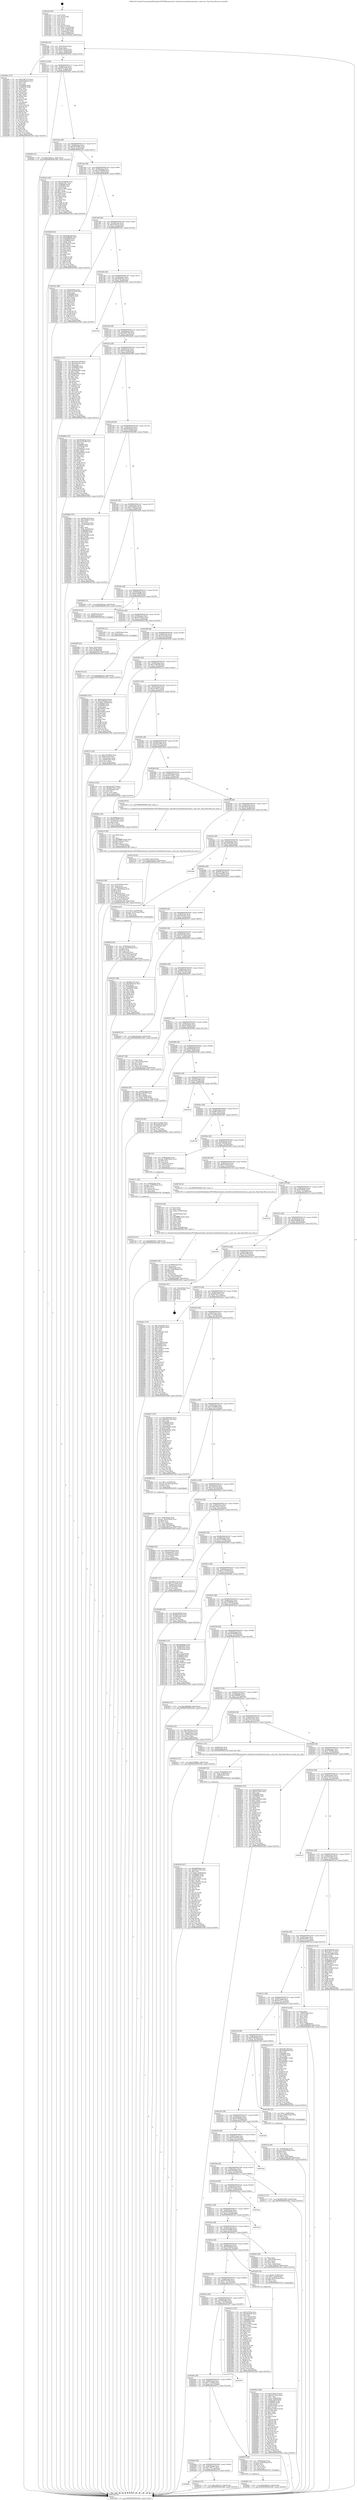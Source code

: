 digraph "0x401dc0" {
  label = "0x401dc0 (/mnt/c/Users/mathe/Desktop/tcc/POCII/binaries/extr_linuxdriversnetethernetsunniu.c_port_has_10g_Final-ollvm.out::main(0))"
  labelloc = "t"
  node[shape=record]

  Entry [label="",width=0.3,height=0.3,shape=circle,fillcolor=black,style=filled]
  "0x401df2" [label="{
     0x401df2 [32]\l
     | [instrs]\l
     &nbsp;&nbsp;0x401df2 \<+6\>: mov -0x8c(%rbp),%eax\l
     &nbsp;&nbsp;0x401df8 \<+2\>: mov %eax,%ecx\l
     &nbsp;&nbsp;0x401dfa \<+6\>: sub $0x921593f7,%ecx\l
     &nbsp;&nbsp;0x401e00 \<+6\>: mov %eax,-0x90(%rbp)\l
     &nbsp;&nbsp;0x401e06 \<+6\>: mov %ecx,-0x94(%rbp)\l
     &nbsp;&nbsp;0x401e0c \<+6\>: je 000000000040250c \<main+0x74c\>\l
  }"]
  "0x40250c" [label="{
     0x40250c [137]\l
     | [instrs]\l
     &nbsp;&nbsp;0x40250c \<+5\>: mov $0x47d67a75,%eax\l
     &nbsp;&nbsp;0x402511 \<+5\>: mov $0x66a6be05,%ecx\l
     &nbsp;&nbsp;0x402516 \<+2\>: mov $0x1,%dl\l
     &nbsp;&nbsp;0x402518 \<+2\>: xor %esi,%esi\l
     &nbsp;&nbsp;0x40251a \<+7\>: mov 0x406060,%edi\l
     &nbsp;&nbsp;0x402521 \<+8\>: mov 0x406064,%r8d\l
     &nbsp;&nbsp;0x402529 \<+3\>: sub $0x1,%esi\l
     &nbsp;&nbsp;0x40252c \<+3\>: mov %edi,%r9d\l
     &nbsp;&nbsp;0x40252f \<+3\>: add %esi,%r9d\l
     &nbsp;&nbsp;0x402532 \<+4\>: imul %r9d,%edi\l
     &nbsp;&nbsp;0x402536 \<+3\>: and $0x1,%edi\l
     &nbsp;&nbsp;0x402539 \<+3\>: cmp $0x0,%edi\l
     &nbsp;&nbsp;0x40253c \<+4\>: sete %r10b\l
     &nbsp;&nbsp;0x402540 \<+4\>: cmp $0xa,%r8d\l
     &nbsp;&nbsp;0x402544 \<+4\>: setl %r11b\l
     &nbsp;&nbsp;0x402548 \<+3\>: mov %r10b,%bl\l
     &nbsp;&nbsp;0x40254b \<+3\>: xor $0xff,%bl\l
     &nbsp;&nbsp;0x40254e \<+3\>: mov %r11b,%r14b\l
     &nbsp;&nbsp;0x402551 \<+4\>: xor $0xff,%r14b\l
     &nbsp;&nbsp;0x402555 \<+3\>: xor $0x1,%dl\l
     &nbsp;&nbsp;0x402558 \<+3\>: mov %bl,%r15b\l
     &nbsp;&nbsp;0x40255b \<+4\>: and $0xff,%r15b\l
     &nbsp;&nbsp;0x40255f \<+3\>: and %dl,%r10b\l
     &nbsp;&nbsp;0x402562 \<+3\>: mov %r14b,%r12b\l
     &nbsp;&nbsp;0x402565 \<+4\>: and $0xff,%r12b\l
     &nbsp;&nbsp;0x402569 \<+3\>: and %dl,%r11b\l
     &nbsp;&nbsp;0x40256c \<+3\>: or %r10b,%r15b\l
     &nbsp;&nbsp;0x40256f \<+3\>: or %r11b,%r12b\l
     &nbsp;&nbsp;0x402572 \<+3\>: xor %r12b,%r15b\l
     &nbsp;&nbsp;0x402575 \<+3\>: or %r14b,%bl\l
     &nbsp;&nbsp;0x402578 \<+3\>: xor $0xff,%bl\l
     &nbsp;&nbsp;0x40257b \<+3\>: or $0x1,%dl\l
     &nbsp;&nbsp;0x40257e \<+2\>: and %dl,%bl\l
     &nbsp;&nbsp;0x402580 \<+3\>: or %bl,%r15b\l
     &nbsp;&nbsp;0x402583 \<+4\>: test $0x1,%r15b\l
     &nbsp;&nbsp;0x402587 \<+3\>: cmovne %ecx,%eax\l
     &nbsp;&nbsp;0x40258a \<+6\>: mov %eax,-0x8c(%rbp)\l
     &nbsp;&nbsp;0x402590 \<+5\>: jmp 00000000004033d0 \<main+0x1610\>\l
  }"]
  "0x401e12" [label="{
     0x401e12 [28]\l
     | [instrs]\l
     &nbsp;&nbsp;0x401e12 \<+5\>: jmp 0000000000401e17 \<main+0x57\>\l
     &nbsp;&nbsp;0x401e17 \<+6\>: mov -0x90(%rbp),%eax\l
     &nbsp;&nbsp;0x401e1d \<+5\>: sub $0x94513354,%eax\l
     &nbsp;&nbsp;0x401e22 \<+6\>: mov %eax,-0x98(%rbp)\l
     &nbsp;&nbsp;0x401e28 \<+6\>: je 0000000000402f44 \<main+0x1184\>\l
  }"]
  Exit [label="",width=0.3,height=0.3,shape=circle,fillcolor=black,style=filled,peripheries=2]
  "0x402f44" [label="{
     0x402f44 [15]\l
     | [instrs]\l
     &nbsp;&nbsp;0x402f44 \<+10\>: movl $0x1fc6acc1,-0x8c(%rbp)\l
     &nbsp;&nbsp;0x402f4e \<+5\>: jmp 00000000004033d0 \<main+0x1610\>\l
  }"]
  "0x401e2e" [label="{
     0x401e2e [28]\l
     | [instrs]\l
     &nbsp;&nbsp;0x401e2e \<+5\>: jmp 0000000000401e33 \<main+0x73\>\l
     &nbsp;&nbsp;0x401e33 \<+6\>: mov -0x90(%rbp),%eax\l
     &nbsp;&nbsp;0x401e39 \<+5\>: sub $0x963b7803,%eax\l
     &nbsp;&nbsp;0x401e3e \<+6\>: mov %eax,-0x9c(%rbp)\l
     &nbsp;&nbsp;0x401e44 \<+6\>: je 0000000000402cd1 \<main+0xf11\>\l
  }"]
  "0x403174" [label="{
     0x403174 [15]\l
     | [instrs]\l
     &nbsp;&nbsp;0x403174 \<+10\>: movl $0xddfed1aa,-0x8c(%rbp)\l
     &nbsp;&nbsp;0x40317e \<+5\>: jmp 00000000004033d0 \<main+0x1610\>\l
  }"]
  "0x402cd1" [label="{
     0x402cd1 [91]\l
     | [instrs]\l
     &nbsp;&nbsp;0x402cd1 \<+5\>: mov $0x7552b00e,%eax\l
     &nbsp;&nbsp;0x402cd6 \<+5\>: mov $0xf65c567,%ecx\l
     &nbsp;&nbsp;0x402cdb \<+7\>: mov 0x406060,%edx\l
     &nbsp;&nbsp;0x402ce2 \<+7\>: mov 0x406064,%esi\l
     &nbsp;&nbsp;0x402ce9 \<+2\>: mov %edx,%edi\l
     &nbsp;&nbsp;0x402ceb \<+6\>: sub $0xa37c9772,%edi\l
     &nbsp;&nbsp;0x402cf1 \<+3\>: sub $0x1,%edi\l
     &nbsp;&nbsp;0x402cf4 \<+6\>: add $0xa37c9772,%edi\l
     &nbsp;&nbsp;0x402cfa \<+3\>: imul %edi,%edx\l
     &nbsp;&nbsp;0x402cfd \<+3\>: and $0x1,%edx\l
     &nbsp;&nbsp;0x402d00 \<+3\>: cmp $0x0,%edx\l
     &nbsp;&nbsp;0x402d03 \<+4\>: sete %r8b\l
     &nbsp;&nbsp;0x402d07 \<+3\>: cmp $0xa,%esi\l
     &nbsp;&nbsp;0x402d0a \<+4\>: setl %r9b\l
     &nbsp;&nbsp;0x402d0e \<+3\>: mov %r8b,%r10b\l
     &nbsp;&nbsp;0x402d11 \<+3\>: and %r9b,%r10b\l
     &nbsp;&nbsp;0x402d14 \<+3\>: xor %r9b,%r8b\l
     &nbsp;&nbsp;0x402d17 \<+3\>: or %r8b,%r10b\l
     &nbsp;&nbsp;0x402d1a \<+4\>: test $0x1,%r10b\l
     &nbsp;&nbsp;0x402d1e \<+3\>: cmovne %ecx,%eax\l
     &nbsp;&nbsp;0x402d21 \<+6\>: mov %eax,-0x8c(%rbp)\l
     &nbsp;&nbsp;0x402d27 \<+5\>: jmp 00000000004033d0 \<main+0x1610\>\l
  }"]
  "0x401e4a" [label="{
     0x401e4a [28]\l
     | [instrs]\l
     &nbsp;&nbsp;0x401e4a \<+5\>: jmp 0000000000401e4f \<main+0x8f\>\l
     &nbsp;&nbsp;0x401e4f \<+6\>: mov -0x90(%rbp),%eax\l
     &nbsp;&nbsp;0x401e55 \<+5\>: sub $0xa029de99,%eax\l
     &nbsp;&nbsp;0x401e5a \<+6\>: mov %eax,-0xa0(%rbp)\l
     &nbsp;&nbsp;0x401e60 \<+6\>: je 0000000000402b46 \<main+0xd86\>\l
  }"]
  "0x40312f" [label="{
     0x40312f [15]\l
     | [instrs]\l
     &nbsp;&nbsp;0x40312f \<+10\>: movl $0x48ef7851,-0x8c(%rbp)\l
     &nbsp;&nbsp;0x403139 \<+5\>: jmp 00000000004033d0 \<main+0x1610\>\l
  }"]
  "0x402b46" [label="{
     0x402b46 [91]\l
     | [instrs]\l
     &nbsp;&nbsp;0x402b46 \<+5\>: mov $0xfe46c19f,%eax\l
     &nbsp;&nbsp;0x402b4b \<+5\>: mov $0x43ff9982,%ecx\l
     &nbsp;&nbsp;0x402b50 \<+7\>: mov 0x406060,%edx\l
     &nbsp;&nbsp;0x402b57 \<+7\>: mov 0x406064,%esi\l
     &nbsp;&nbsp;0x402b5e \<+2\>: mov %edx,%edi\l
     &nbsp;&nbsp;0x402b60 \<+6\>: sub $0x7f4ec23,%edi\l
     &nbsp;&nbsp;0x402b66 \<+3\>: sub $0x1,%edi\l
     &nbsp;&nbsp;0x402b69 \<+6\>: add $0x7f4ec23,%edi\l
     &nbsp;&nbsp;0x402b6f \<+3\>: imul %edi,%edx\l
     &nbsp;&nbsp;0x402b72 \<+3\>: and $0x1,%edx\l
     &nbsp;&nbsp;0x402b75 \<+3\>: cmp $0x0,%edx\l
     &nbsp;&nbsp;0x402b78 \<+4\>: sete %r8b\l
     &nbsp;&nbsp;0x402b7c \<+3\>: cmp $0xa,%esi\l
     &nbsp;&nbsp;0x402b7f \<+4\>: setl %r9b\l
     &nbsp;&nbsp;0x402b83 \<+3\>: mov %r8b,%r10b\l
     &nbsp;&nbsp;0x402b86 \<+3\>: and %r9b,%r10b\l
     &nbsp;&nbsp;0x402b89 \<+3\>: xor %r9b,%r8b\l
     &nbsp;&nbsp;0x402b8c \<+3\>: or %r8b,%r10b\l
     &nbsp;&nbsp;0x402b8f \<+4\>: test $0x1,%r10b\l
     &nbsp;&nbsp;0x402b93 \<+3\>: cmovne %ecx,%eax\l
     &nbsp;&nbsp;0x402b96 \<+6\>: mov %eax,-0x8c(%rbp)\l
     &nbsp;&nbsp;0x402b9c \<+5\>: jmp 00000000004033d0 \<main+0x1610\>\l
  }"]
  "0x401e66" [label="{
     0x401e66 [28]\l
     | [instrs]\l
     &nbsp;&nbsp;0x401e66 \<+5\>: jmp 0000000000401e6b \<main+0xab\>\l
     &nbsp;&nbsp;0x401e6b \<+6\>: mov -0x90(%rbp),%eax\l
     &nbsp;&nbsp;0x401e71 \<+5\>: sub $0xa97ba2ec,%eax\l
     &nbsp;&nbsp;0x401e76 \<+6\>: mov %eax,-0xa4(%rbp)\l
     &nbsp;&nbsp;0x401e7c \<+6\>: je 00000000004031bc \<main+0x13fc\>\l
  }"]
  "0x403111" [label="{
     0x403111 [30]\l
     | [instrs]\l
     &nbsp;&nbsp;0x403111 \<+4\>: mov -0x60(%rbp),%rax\l
     &nbsp;&nbsp;0x403115 \<+7\>: movslq -0x88(%rbp),%rcx\l
     &nbsp;&nbsp;0x40311c \<+4\>: shl $0x4,%rcx\l
     &nbsp;&nbsp;0x403120 \<+3\>: add %rcx,%rax\l
     &nbsp;&nbsp;0x403123 \<+4\>: mov 0x8(%rax),%rax\l
     &nbsp;&nbsp;0x403127 \<+3\>: mov %rax,%rdi\l
     &nbsp;&nbsp;0x40312a \<+5\>: call 0000000000401030 \<free@plt\>\l
     | [calls]\l
     &nbsp;&nbsp;0x401030 \{1\} (unknown)\l
  }"]
  "0x4031bc" [label="{
     0x4031bc [86]\l
     | [instrs]\l
     &nbsp;&nbsp;0x4031bc \<+5\>: mov $0x61f303a,%eax\l
     &nbsp;&nbsp;0x4031c1 \<+5\>: mov $0x677b3195,%ecx\l
     &nbsp;&nbsp;0x4031c6 \<+2\>: xor %edx,%edx\l
     &nbsp;&nbsp;0x4031c8 \<+7\>: mov 0x406060,%esi\l
     &nbsp;&nbsp;0x4031cf \<+7\>: mov 0x406064,%edi\l
     &nbsp;&nbsp;0x4031d6 \<+3\>: sub $0x1,%edx\l
     &nbsp;&nbsp;0x4031d9 \<+3\>: mov %esi,%r8d\l
     &nbsp;&nbsp;0x4031dc \<+3\>: add %edx,%r8d\l
     &nbsp;&nbsp;0x4031df \<+4\>: imul %r8d,%esi\l
     &nbsp;&nbsp;0x4031e3 \<+3\>: and $0x1,%esi\l
     &nbsp;&nbsp;0x4031e6 \<+3\>: cmp $0x0,%esi\l
     &nbsp;&nbsp;0x4031e9 \<+4\>: sete %r9b\l
     &nbsp;&nbsp;0x4031ed \<+3\>: cmp $0xa,%edi\l
     &nbsp;&nbsp;0x4031f0 \<+4\>: setl %r10b\l
     &nbsp;&nbsp;0x4031f4 \<+3\>: mov %r9b,%r11b\l
     &nbsp;&nbsp;0x4031f7 \<+3\>: and %r10b,%r11b\l
     &nbsp;&nbsp;0x4031fa \<+3\>: xor %r10b,%r9b\l
     &nbsp;&nbsp;0x4031fd \<+3\>: or %r9b,%r11b\l
     &nbsp;&nbsp;0x403200 \<+4\>: test $0x1,%r11b\l
     &nbsp;&nbsp;0x403204 \<+3\>: cmovne %ecx,%eax\l
     &nbsp;&nbsp;0x403207 \<+6\>: mov %eax,-0x8c(%rbp)\l
     &nbsp;&nbsp;0x40320d \<+5\>: jmp 00000000004033d0 \<main+0x1610\>\l
  }"]
  "0x401e82" [label="{
     0x401e82 [28]\l
     | [instrs]\l
     &nbsp;&nbsp;0x401e82 \<+5\>: jmp 0000000000401e87 \<main+0xc7\>\l
     &nbsp;&nbsp;0x401e87 \<+6\>: mov -0x90(%rbp),%eax\l
     &nbsp;&nbsp;0x401e8d \<+5\>: sub $0xae8891be,%eax\l
     &nbsp;&nbsp;0x401e92 \<+6\>: mov %eax,-0xa8(%rbp)\l
     &nbsp;&nbsp;0x401e98 \<+6\>: je 0000000000403192 \<main+0x13d2\>\l
  }"]
  "0x402f91" [label="{
     0x402f91 [15]\l
     | [instrs]\l
     &nbsp;&nbsp;0x402f91 \<+10\>: movl $0xfa583b1b,-0x8c(%rbp)\l
     &nbsp;&nbsp;0x402f9b \<+5\>: jmp 00000000004033d0 \<main+0x1610\>\l
  }"]
  "0x403192" [label="{
     0x403192\l
  }", style=dashed]
  "0x401e9e" [label="{
     0x401e9e [28]\l
     | [instrs]\l
     &nbsp;&nbsp;0x401e9e \<+5\>: jmp 0000000000401ea3 \<main+0xe3\>\l
     &nbsp;&nbsp;0x401ea3 \<+6\>: mov -0x90(%rbp),%eax\l
     &nbsp;&nbsp;0x401ea9 \<+5\>: sub $0xb0891149,%eax\l
     &nbsp;&nbsp;0x401eae \<+6\>: mov %eax,-0xac(%rbp)\l
     &nbsp;&nbsp;0x401eb4 \<+6\>: je 0000000000402fc8 \<main+0x1208\>\l
  }"]
  "0x402e9d" [label="{
     0x402e9d [167]\l
     | [instrs]\l
     &nbsp;&nbsp;0x402e9d \<+5\>: mov $0xe6685d6e,%esi\l
     &nbsp;&nbsp;0x402ea2 \<+5\>: mov $0x94513354,%ecx\l
     &nbsp;&nbsp;0x402ea7 \<+2\>: mov $0x1,%dl\l
     &nbsp;&nbsp;0x402ea9 \<+10\>: movl $0x0,-0x84(%rbp)\l
     &nbsp;&nbsp;0x402eb3 \<+8\>: mov 0x406060,%r8d\l
     &nbsp;&nbsp;0x402ebb \<+8\>: mov 0x406064,%r9d\l
     &nbsp;&nbsp;0x402ec3 \<+3\>: mov %r8d,%r10d\l
     &nbsp;&nbsp;0x402ec6 \<+7\>: add $0xea194a57,%r10d\l
     &nbsp;&nbsp;0x402ecd \<+4\>: sub $0x1,%r10d\l
     &nbsp;&nbsp;0x402ed1 \<+7\>: sub $0xea194a57,%r10d\l
     &nbsp;&nbsp;0x402ed8 \<+4\>: imul %r10d,%r8d\l
     &nbsp;&nbsp;0x402edc \<+4\>: and $0x1,%r8d\l
     &nbsp;&nbsp;0x402ee0 \<+4\>: cmp $0x0,%r8d\l
     &nbsp;&nbsp;0x402ee4 \<+4\>: sete %r11b\l
     &nbsp;&nbsp;0x402ee8 \<+4\>: cmp $0xa,%r9d\l
     &nbsp;&nbsp;0x402eec \<+3\>: setl %bl\l
     &nbsp;&nbsp;0x402eef \<+3\>: mov %r11b,%r14b\l
     &nbsp;&nbsp;0x402ef2 \<+4\>: xor $0xff,%r14b\l
     &nbsp;&nbsp;0x402ef6 \<+3\>: mov %bl,%r15b\l
     &nbsp;&nbsp;0x402ef9 \<+4\>: xor $0xff,%r15b\l
     &nbsp;&nbsp;0x402efd \<+3\>: xor $0x1,%dl\l
     &nbsp;&nbsp;0x402f00 \<+3\>: mov %r14b,%r12b\l
     &nbsp;&nbsp;0x402f03 \<+4\>: and $0xff,%r12b\l
     &nbsp;&nbsp;0x402f07 \<+3\>: and %dl,%r11b\l
     &nbsp;&nbsp;0x402f0a \<+3\>: mov %r15b,%r13b\l
     &nbsp;&nbsp;0x402f0d \<+4\>: and $0xff,%r13b\l
     &nbsp;&nbsp;0x402f11 \<+2\>: and %dl,%bl\l
     &nbsp;&nbsp;0x402f13 \<+3\>: or %r11b,%r12b\l
     &nbsp;&nbsp;0x402f16 \<+3\>: or %bl,%r13b\l
     &nbsp;&nbsp;0x402f19 \<+3\>: xor %r13b,%r12b\l
     &nbsp;&nbsp;0x402f1c \<+3\>: or %r15b,%r14b\l
     &nbsp;&nbsp;0x402f1f \<+4\>: xor $0xff,%r14b\l
     &nbsp;&nbsp;0x402f23 \<+3\>: or $0x1,%dl\l
     &nbsp;&nbsp;0x402f26 \<+3\>: and %dl,%r14b\l
     &nbsp;&nbsp;0x402f29 \<+3\>: or %r14b,%r12b\l
     &nbsp;&nbsp;0x402f2c \<+4\>: test $0x1,%r12b\l
     &nbsp;&nbsp;0x402f30 \<+3\>: cmovne %ecx,%esi\l
     &nbsp;&nbsp;0x402f33 \<+6\>: mov %esi,-0x8c(%rbp)\l
     &nbsp;&nbsp;0x402f39 \<+6\>: mov %eax,-0x190(%rbp)\l
     &nbsp;&nbsp;0x402f3f \<+5\>: jmp 00000000004033d0 \<main+0x1610\>\l
  }"]
  "0x402fc8" [label="{
     0x402fc8 [147]\l
     | [instrs]\l
     &nbsp;&nbsp;0x402fc8 \<+5\>: mov $0x614cd1e9,%eax\l
     &nbsp;&nbsp;0x402fcd \<+5\>: mov $0xc6dece9a,%ecx\l
     &nbsp;&nbsp;0x402fd2 \<+2\>: mov $0x1,%dl\l
     &nbsp;&nbsp;0x402fd4 \<+7\>: mov 0x406060,%esi\l
     &nbsp;&nbsp;0x402fdb \<+7\>: mov 0x406064,%edi\l
     &nbsp;&nbsp;0x402fe2 \<+3\>: mov %esi,%r8d\l
     &nbsp;&nbsp;0x402fe5 \<+7\>: sub $0xd9dc6367,%r8d\l
     &nbsp;&nbsp;0x402fec \<+4\>: sub $0x1,%r8d\l
     &nbsp;&nbsp;0x402ff0 \<+7\>: add $0xd9dc6367,%r8d\l
     &nbsp;&nbsp;0x402ff7 \<+4\>: imul %r8d,%esi\l
     &nbsp;&nbsp;0x402ffb \<+3\>: and $0x1,%esi\l
     &nbsp;&nbsp;0x402ffe \<+3\>: cmp $0x0,%esi\l
     &nbsp;&nbsp;0x403001 \<+4\>: sete %r9b\l
     &nbsp;&nbsp;0x403005 \<+3\>: cmp $0xa,%edi\l
     &nbsp;&nbsp;0x403008 \<+4\>: setl %r10b\l
     &nbsp;&nbsp;0x40300c \<+3\>: mov %r9b,%r11b\l
     &nbsp;&nbsp;0x40300f \<+4\>: xor $0xff,%r11b\l
     &nbsp;&nbsp;0x403013 \<+3\>: mov %r10b,%bl\l
     &nbsp;&nbsp;0x403016 \<+3\>: xor $0xff,%bl\l
     &nbsp;&nbsp;0x403019 \<+3\>: xor $0x0,%dl\l
     &nbsp;&nbsp;0x40301c \<+3\>: mov %r11b,%r14b\l
     &nbsp;&nbsp;0x40301f \<+4\>: and $0x0,%r14b\l
     &nbsp;&nbsp;0x403023 \<+3\>: and %dl,%r9b\l
     &nbsp;&nbsp;0x403026 \<+3\>: mov %bl,%r15b\l
     &nbsp;&nbsp;0x403029 \<+4\>: and $0x0,%r15b\l
     &nbsp;&nbsp;0x40302d \<+3\>: and %dl,%r10b\l
     &nbsp;&nbsp;0x403030 \<+3\>: or %r9b,%r14b\l
     &nbsp;&nbsp;0x403033 \<+3\>: or %r10b,%r15b\l
     &nbsp;&nbsp;0x403036 \<+3\>: xor %r15b,%r14b\l
     &nbsp;&nbsp;0x403039 \<+3\>: or %bl,%r11b\l
     &nbsp;&nbsp;0x40303c \<+4\>: xor $0xff,%r11b\l
     &nbsp;&nbsp;0x403040 \<+3\>: or $0x0,%dl\l
     &nbsp;&nbsp;0x403043 \<+3\>: and %dl,%r11b\l
     &nbsp;&nbsp;0x403046 \<+3\>: or %r11b,%r14b\l
     &nbsp;&nbsp;0x403049 \<+4\>: test $0x1,%r14b\l
     &nbsp;&nbsp;0x40304d \<+3\>: cmovne %ecx,%eax\l
     &nbsp;&nbsp;0x403050 \<+6\>: mov %eax,-0x8c(%rbp)\l
     &nbsp;&nbsp;0x403056 \<+5\>: jmp 00000000004033d0 \<main+0x1610\>\l
  }"]
  "0x401eba" [label="{
     0x401eba [28]\l
     | [instrs]\l
     &nbsp;&nbsp;0x401eba \<+5\>: jmp 0000000000401ebf \<main+0xff\>\l
     &nbsp;&nbsp;0x401ebf \<+6\>: mov -0x90(%rbp),%eax\l
     &nbsp;&nbsp;0x401ec5 \<+5\>: sub $0xb3f3cb2e,%eax\l
     &nbsp;&nbsp;0x401eca \<+6\>: mov %eax,-0xb0(%rbp)\l
     &nbsp;&nbsp;0x401ed0 \<+6\>: je 0000000000402668 \<main+0x8a8\>\l
  }"]
  "0x402e86" [label="{
     0x402e86 [23]\l
     | [instrs]\l
     &nbsp;&nbsp;0x402e86 \<+10\>: movabs $0x4040b6,%rdi\l
     &nbsp;&nbsp;0x402e90 \<+3\>: mov %eax,-0x80(%rbp)\l
     &nbsp;&nbsp;0x402e93 \<+3\>: mov -0x80(%rbp),%esi\l
     &nbsp;&nbsp;0x402e96 \<+2\>: mov $0x0,%al\l
     &nbsp;&nbsp;0x402e98 \<+5\>: call 0000000000401040 \<printf@plt\>\l
     | [calls]\l
     &nbsp;&nbsp;0x401040 \{1\} (unknown)\l
  }"]
  "0x402668" [label="{
     0x402668 [147]\l
     | [instrs]\l
     &nbsp;&nbsp;0x402668 \<+5\>: mov $0x5620b6a2,%eax\l
     &nbsp;&nbsp;0x40266d \<+5\>: mov $0x2a374c80,%ecx\l
     &nbsp;&nbsp;0x402672 \<+2\>: mov $0x1,%dl\l
     &nbsp;&nbsp;0x402674 \<+7\>: mov 0x406060,%esi\l
     &nbsp;&nbsp;0x40267b \<+7\>: mov 0x406064,%edi\l
     &nbsp;&nbsp;0x402682 \<+3\>: mov %esi,%r8d\l
     &nbsp;&nbsp;0x402685 \<+7\>: sub $0xd90b6a4,%r8d\l
     &nbsp;&nbsp;0x40268c \<+4\>: sub $0x1,%r8d\l
     &nbsp;&nbsp;0x402690 \<+7\>: add $0xd90b6a4,%r8d\l
     &nbsp;&nbsp;0x402697 \<+4\>: imul %r8d,%esi\l
     &nbsp;&nbsp;0x40269b \<+3\>: and $0x1,%esi\l
     &nbsp;&nbsp;0x40269e \<+3\>: cmp $0x0,%esi\l
     &nbsp;&nbsp;0x4026a1 \<+4\>: sete %r9b\l
     &nbsp;&nbsp;0x4026a5 \<+3\>: cmp $0xa,%edi\l
     &nbsp;&nbsp;0x4026a8 \<+4\>: setl %r10b\l
     &nbsp;&nbsp;0x4026ac \<+3\>: mov %r9b,%r11b\l
     &nbsp;&nbsp;0x4026af \<+4\>: xor $0xff,%r11b\l
     &nbsp;&nbsp;0x4026b3 \<+3\>: mov %r10b,%bl\l
     &nbsp;&nbsp;0x4026b6 \<+3\>: xor $0xff,%bl\l
     &nbsp;&nbsp;0x4026b9 \<+3\>: xor $0x0,%dl\l
     &nbsp;&nbsp;0x4026bc \<+3\>: mov %r11b,%r14b\l
     &nbsp;&nbsp;0x4026bf \<+4\>: and $0x0,%r14b\l
     &nbsp;&nbsp;0x4026c3 \<+3\>: and %dl,%r9b\l
     &nbsp;&nbsp;0x4026c6 \<+3\>: mov %bl,%r15b\l
     &nbsp;&nbsp;0x4026c9 \<+4\>: and $0x0,%r15b\l
     &nbsp;&nbsp;0x4026cd \<+3\>: and %dl,%r10b\l
     &nbsp;&nbsp;0x4026d0 \<+3\>: or %r9b,%r14b\l
     &nbsp;&nbsp;0x4026d3 \<+3\>: or %r10b,%r15b\l
     &nbsp;&nbsp;0x4026d6 \<+3\>: xor %r15b,%r14b\l
     &nbsp;&nbsp;0x4026d9 \<+3\>: or %bl,%r11b\l
     &nbsp;&nbsp;0x4026dc \<+4\>: xor $0xff,%r11b\l
     &nbsp;&nbsp;0x4026e0 \<+3\>: or $0x0,%dl\l
     &nbsp;&nbsp;0x4026e3 \<+3\>: and %dl,%r11b\l
     &nbsp;&nbsp;0x4026e6 \<+3\>: or %r11b,%r14b\l
     &nbsp;&nbsp;0x4026e9 \<+4\>: test $0x1,%r14b\l
     &nbsp;&nbsp;0x4026ed \<+3\>: cmovne %ecx,%eax\l
     &nbsp;&nbsp;0x4026f0 \<+6\>: mov %eax,-0x8c(%rbp)\l
     &nbsp;&nbsp;0x4026f6 \<+5\>: jmp 00000000004033d0 \<main+0x1610\>\l
  }"]
  "0x401ed6" [label="{
     0x401ed6 [28]\l
     | [instrs]\l
     &nbsp;&nbsp;0x401ed6 \<+5\>: jmp 0000000000401edb \<main+0x11b\>\l
     &nbsp;&nbsp;0x401edb \<+6\>: mov -0x90(%rbp),%eax\l
     &nbsp;&nbsp;0x401ee1 \<+5\>: sub $0xb6b9cbab,%eax\l
     &nbsp;&nbsp;0x401ee6 \<+6\>: mov %eax,-0xb4(%rbp)\l
     &nbsp;&nbsp;0x401eec \<+6\>: je 000000000040296b \<main+0xbab\>\l
  }"]
  "0x402486" [label="{
     0x402486\l
  }", style=dashed]
  "0x40296b" [label="{
     0x40296b [167]\l
     | [instrs]\l
     &nbsp;&nbsp;0x40296b \<+5\>: mov $0xff6ca935,%eax\l
     &nbsp;&nbsp;0x402970 \<+5\>: mov $0xcc9e8ef1,%ecx\l
     &nbsp;&nbsp;0x402975 \<+2\>: mov $0x1,%dl\l
     &nbsp;&nbsp;0x402977 \<+3\>: mov -0x7c(%rbp),%esi\l
     &nbsp;&nbsp;0x40297a \<+3\>: cmp -0x78(%rbp),%esi\l
     &nbsp;&nbsp;0x40297d \<+4\>: setl %dil\l
     &nbsp;&nbsp;0x402981 \<+4\>: and $0x1,%dil\l
     &nbsp;&nbsp;0x402985 \<+4\>: mov %dil,-0x2d(%rbp)\l
     &nbsp;&nbsp;0x402989 \<+7\>: mov 0x406060,%esi\l
     &nbsp;&nbsp;0x402990 \<+8\>: mov 0x406064,%r8d\l
     &nbsp;&nbsp;0x402998 \<+3\>: mov %esi,%r9d\l
     &nbsp;&nbsp;0x40299b \<+7\>: add $0xaf2226fa,%r9d\l
     &nbsp;&nbsp;0x4029a2 \<+4\>: sub $0x1,%r9d\l
     &nbsp;&nbsp;0x4029a6 \<+7\>: sub $0xaf2226fa,%r9d\l
     &nbsp;&nbsp;0x4029ad \<+4\>: imul %r9d,%esi\l
     &nbsp;&nbsp;0x4029b1 \<+3\>: and $0x1,%esi\l
     &nbsp;&nbsp;0x4029b4 \<+3\>: cmp $0x0,%esi\l
     &nbsp;&nbsp;0x4029b7 \<+4\>: sete %dil\l
     &nbsp;&nbsp;0x4029bb \<+4\>: cmp $0xa,%r8d\l
     &nbsp;&nbsp;0x4029bf \<+4\>: setl %r10b\l
     &nbsp;&nbsp;0x4029c3 \<+3\>: mov %dil,%r11b\l
     &nbsp;&nbsp;0x4029c6 \<+4\>: xor $0xff,%r11b\l
     &nbsp;&nbsp;0x4029ca \<+3\>: mov %r10b,%bl\l
     &nbsp;&nbsp;0x4029cd \<+3\>: xor $0xff,%bl\l
     &nbsp;&nbsp;0x4029d0 \<+3\>: xor $0x0,%dl\l
     &nbsp;&nbsp;0x4029d3 \<+3\>: mov %r11b,%r14b\l
     &nbsp;&nbsp;0x4029d6 \<+4\>: and $0x0,%r14b\l
     &nbsp;&nbsp;0x4029da \<+3\>: and %dl,%dil\l
     &nbsp;&nbsp;0x4029dd \<+3\>: mov %bl,%r15b\l
     &nbsp;&nbsp;0x4029e0 \<+4\>: and $0x0,%r15b\l
     &nbsp;&nbsp;0x4029e4 \<+3\>: and %dl,%r10b\l
     &nbsp;&nbsp;0x4029e7 \<+3\>: or %dil,%r14b\l
     &nbsp;&nbsp;0x4029ea \<+3\>: or %r10b,%r15b\l
     &nbsp;&nbsp;0x4029ed \<+3\>: xor %r15b,%r14b\l
     &nbsp;&nbsp;0x4029f0 \<+3\>: or %bl,%r11b\l
     &nbsp;&nbsp;0x4029f3 \<+4\>: xor $0xff,%r11b\l
     &nbsp;&nbsp;0x4029f7 \<+3\>: or $0x0,%dl\l
     &nbsp;&nbsp;0x4029fa \<+3\>: and %dl,%r11b\l
     &nbsp;&nbsp;0x4029fd \<+3\>: or %r11b,%r14b\l
     &nbsp;&nbsp;0x402a00 \<+4\>: test $0x1,%r14b\l
     &nbsp;&nbsp;0x402a04 \<+3\>: cmovne %ecx,%eax\l
     &nbsp;&nbsp;0x402a07 \<+6\>: mov %eax,-0x8c(%rbp)\l
     &nbsp;&nbsp;0x402a0d \<+5\>: jmp 00000000004033d0 \<main+0x1610\>\l
  }"]
  "0x401ef2" [label="{
     0x401ef2 [28]\l
     | [instrs]\l
     &nbsp;&nbsp;0x401ef2 \<+5\>: jmp 0000000000401ef7 \<main+0x137\>\l
     &nbsp;&nbsp;0x401ef7 \<+6\>: mov -0x90(%rbp),%eax\l
     &nbsp;&nbsp;0x401efd \<+5\>: sub $0xb74003e3,%eax\l
     &nbsp;&nbsp;0x401f02 \<+6\>: mov %eax,-0xb8(%rbp)\l
     &nbsp;&nbsp;0x401f08 \<+6\>: je 0000000000402dd8 \<main+0x1018\>\l
  }"]
  "0x402cb3" [label="{
     0x402cb3 [15]\l
     | [instrs]\l
     &nbsp;&nbsp;0x402cb3 \<+10\>: movl $0x1ef0513a,-0x8c(%rbp)\l
     &nbsp;&nbsp;0x402cbd \<+5\>: jmp 00000000004033d0 \<main+0x1610\>\l
  }"]
  "0x402dd8" [label="{
     0x402dd8 [15]\l
     | [instrs]\l
     &nbsp;&nbsp;0x402dd8 \<+10\>: movl $0xb3f3cb2e,-0x8c(%rbp)\l
     &nbsp;&nbsp;0x402de2 \<+5\>: jmp 00000000004033d0 \<main+0x1610\>\l
  }"]
  "0x401f0e" [label="{
     0x401f0e [28]\l
     | [instrs]\l
     &nbsp;&nbsp;0x401f0e \<+5\>: jmp 0000000000401f13 \<main+0x153\>\l
     &nbsp;&nbsp;0x401f13 \<+6\>: mov -0x90(%rbp),%eax\l
     &nbsp;&nbsp;0x401f19 \<+5\>: sub $0xbb52b9fe,%eax\l
     &nbsp;&nbsp;0x401f1e \<+6\>: mov %eax,-0xbc(%rbp)\l
     &nbsp;&nbsp;0x401f24 \<+6\>: je 00000000004024c9 \<main+0x709\>\l
  }"]
  "0x40246a" [label="{
     0x40246a [28]\l
     | [instrs]\l
     &nbsp;&nbsp;0x40246a \<+5\>: jmp 000000000040246f \<main+0x6af\>\l
     &nbsp;&nbsp;0x40246f \<+6\>: mov -0x90(%rbp),%eax\l
     &nbsp;&nbsp;0x402475 \<+5\>: sub $0x7cf63771,%eax\l
     &nbsp;&nbsp;0x40247a \<+6\>: mov %eax,-0x180(%rbp)\l
     &nbsp;&nbsp;0x402480 \<+6\>: je 0000000000402cb3 \<main+0xef3\>\l
  }"]
  "0x4024c9" [label="{
     0x4024c9 [13]\l
     | [instrs]\l
     &nbsp;&nbsp;0x4024c9 \<+4\>: mov -0x48(%rbp),%rax\l
     &nbsp;&nbsp;0x4024cd \<+4\>: mov 0x8(%rax),%rdi\l
     &nbsp;&nbsp;0x4024d1 \<+5\>: call 0000000000401060 \<atoi@plt\>\l
     | [calls]\l
     &nbsp;&nbsp;0x401060 \{1\} (unknown)\l
  }"]
  "0x401f2a" [label="{
     0x401f2a [28]\l
     | [instrs]\l
     &nbsp;&nbsp;0x401f2a \<+5\>: jmp 0000000000401f2f \<main+0x16f\>\l
     &nbsp;&nbsp;0x401f2f \<+6\>: mov -0x90(%rbp),%eax\l
     &nbsp;&nbsp;0x401f35 \<+5\>: sub $0xc0079a1a,%eax\l
     &nbsp;&nbsp;0x401f3a \<+6\>: mov %eax,-0xc0(%rbp)\l
     &nbsp;&nbsp;0x401f40 \<+6\>: je 0000000000403168 \<main+0x13a8\>\l
  }"]
  "0x402f74" [label="{
     0x402f74 [29]\l
     | [instrs]\l
     &nbsp;&nbsp;0x402f74 \<+4\>: mov -0x60(%rbp),%rax\l
     &nbsp;&nbsp;0x402f78 \<+7\>: movslq -0x84(%rbp),%rcx\l
     &nbsp;&nbsp;0x402f7f \<+4\>: shl $0x4,%rcx\l
     &nbsp;&nbsp;0x402f83 \<+3\>: add %rcx,%rax\l
     &nbsp;&nbsp;0x402f86 \<+3\>: mov (%rax),%rax\l
     &nbsp;&nbsp;0x402f89 \<+3\>: mov %rax,%rdi\l
     &nbsp;&nbsp;0x402f8c \<+5\>: call 0000000000401030 \<free@plt\>\l
     | [calls]\l
     &nbsp;&nbsp;0x401030 \{1\} (unknown)\l
  }"]
  "0x403168" [label="{
     0x403168 [12]\l
     | [instrs]\l
     &nbsp;&nbsp;0x403168 \<+4\>: mov -0x60(%rbp),%rax\l
     &nbsp;&nbsp;0x40316c \<+3\>: mov %rax,%rdi\l
     &nbsp;&nbsp;0x40316f \<+5\>: call 0000000000401030 \<free@plt\>\l
     | [calls]\l
     &nbsp;&nbsp;0x401030 \{1\} (unknown)\l
  }"]
  "0x401f46" [label="{
     0x401f46 [28]\l
     | [instrs]\l
     &nbsp;&nbsp;0x401f46 \<+5\>: jmp 0000000000401f4b \<main+0x18b\>\l
     &nbsp;&nbsp;0x401f4b \<+6\>: mov -0x90(%rbp),%eax\l
     &nbsp;&nbsp;0x401f51 \<+5\>: sub $0xc6dece9a,%eax\l
     &nbsp;&nbsp;0x401f56 \<+6\>: mov %eax,-0xc4(%rbp)\l
     &nbsp;&nbsp;0x401f5c \<+6\>: je 000000000040305b \<main+0x129b\>\l
  }"]
  "0x40244e" [label="{
     0x40244e [28]\l
     | [instrs]\l
     &nbsp;&nbsp;0x40244e \<+5\>: jmp 0000000000402453 \<main+0x693\>\l
     &nbsp;&nbsp;0x402453 \<+6\>: mov -0x90(%rbp),%eax\l
     &nbsp;&nbsp;0x402459 \<+5\>: sub $0x7c1338ed,%eax\l
     &nbsp;&nbsp;0x40245e \<+6\>: mov %eax,-0x17c(%rbp)\l
     &nbsp;&nbsp;0x402464 \<+6\>: je 0000000000402f74 \<main+0x11b4\>\l
  }"]
  "0x40305b" [label="{
     0x40305b [101]\l
     | [instrs]\l
     &nbsp;&nbsp;0x40305b \<+5\>: mov $0x614cd1e9,%eax\l
     &nbsp;&nbsp;0x403060 \<+5\>: mov $0x339f9e85,%ecx\l
     &nbsp;&nbsp;0x403065 \<+10\>: movl $0x0,-0x88(%rbp)\l
     &nbsp;&nbsp;0x40306f \<+7\>: mov 0x406060,%edx\l
     &nbsp;&nbsp;0x403076 \<+7\>: mov 0x406064,%esi\l
     &nbsp;&nbsp;0x40307d \<+2\>: mov %edx,%edi\l
     &nbsp;&nbsp;0x40307f \<+6\>: sub $0x383ff23,%edi\l
     &nbsp;&nbsp;0x403085 \<+3\>: sub $0x1,%edi\l
     &nbsp;&nbsp;0x403088 \<+6\>: add $0x383ff23,%edi\l
     &nbsp;&nbsp;0x40308e \<+3\>: imul %edi,%edx\l
     &nbsp;&nbsp;0x403091 \<+3\>: and $0x1,%edx\l
     &nbsp;&nbsp;0x403094 \<+3\>: cmp $0x0,%edx\l
     &nbsp;&nbsp;0x403097 \<+4\>: sete %r8b\l
     &nbsp;&nbsp;0x40309b \<+3\>: cmp $0xa,%esi\l
     &nbsp;&nbsp;0x40309e \<+4\>: setl %r9b\l
     &nbsp;&nbsp;0x4030a2 \<+3\>: mov %r8b,%r10b\l
     &nbsp;&nbsp;0x4030a5 \<+3\>: and %r9b,%r10b\l
     &nbsp;&nbsp;0x4030a8 \<+3\>: xor %r9b,%r8b\l
     &nbsp;&nbsp;0x4030ab \<+3\>: or %r8b,%r10b\l
     &nbsp;&nbsp;0x4030ae \<+4\>: test $0x1,%r10b\l
     &nbsp;&nbsp;0x4030b2 \<+3\>: cmovne %ecx,%eax\l
     &nbsp;&nbsp;0x4030b5 \<+6\>: mov %eax,-0x8c(%rbp)\l
     &nbsp;&nbsp;0x4030bb \<+5\>: jmp 00000000004033d0 \<main+0x1610\>\l
  }"]
  "0x401f62" [label="{
     0x401f62 [28]\l
     | [instrs]\l
     &nbsp;&nbsp;0x401f62 \<+5\>: jmp 0000000000401f67 \<main+0x1a7\>\l
     &nbsp;&nbsp;0x401f67 \<+6\>: mov -0x90(%rbp),%eax\l
     &nbsp;&nbsp;0x401f6d \<+5\>: sub $0xc7b06c9d,%eax\l
     &nbsp;&nbsp;0x401f72 \<+6\>: mov %eax,-0xc8(%rbp)\l
     &nbsp;&nbsp;0x401f78 \<+6\>: je 00000000004027ca \<main+0xa0a\>\l
  }"]
  "0x403347" [label="{
     0x403347\l
  }", style=dashed]
  "0x4027ca" [label="{
     0x4027ca [30]\l
     | [instrs]\l
     &nbsp;&nbsp;0x4027ca \<+5\>: mov $0x1d120864,%eax\l
     &nbsp;&nbsp;0x4027cf \<+5\>: mov $0x61f1de4,%ecx\l
     &nbsp;&nbsp;0x4027d4 \<+3\>: mov -0x6c(%rbp),%edx\l
     &nbsp;&nbsp;0x4027d7 \<+3\>: cmp -0x68(%rbp),%edx\l
     &nbsp;&nbsp;0x4027da \<+3\>: cmovl %ecx,%eax\l
     &nbsp;&nbsp;0x4027dd \<+6\>: mov %eax,-0x8c(%rbp)\l
     &nbsp;&nbsp;0x4027e3 \<+5\>: jmp 00000000004033d0 \<main+0x1610\>\l
  }"]
  "0x401f7e" [label="{
     0x401f7e [28]\l
     | [instrs]\l
     &nbsp;&nbsp;0x401f7e \<+5\>: jmp 0000000000401f83 \<main+0x1c3\>\l
     &nbsp;&nbsp;0x401f83 \<+6\>: mov -0x90(%rbp),%eax\l
     &nbsp;&nbsp;0x401f89 \<+5\>: sub $0xcc9e8ef1,%eax\l
     &nbsp;&nbsp;0x401f8e \<+6\>: mov %eax,-0xcc(%rbp)\l
     &nbsp;&nbsp;0x401f94 \<+6\>: je 0000000000402a12 \<main+0xc52\>\l
  }"]
  "0x402432" [label="{
     0x402432 [28]\l
     | [instrs]\l
     &nbsp;&nbsp;0x402432 \<+5\>: jmp 0000000000402437 \<main+0x677\>\l
     &nbsp;&nbsp;0x402437 \<+6\>: mov -0x90(%rbp),%eax\l
     &nbsp;&nbsp;0x40243d \<+5\>: sub $0x7552b00e,%eax\l
     &nbsp;&nbsp;0x402442 \<+6\>: mov %eax,-0x178(%rbp)\l
     &nbsp;&nbsp;0x402448 \<+6\>: je 0000000000403347 \<main+0x1587\>\l
  }"]
  "0x402a12" [label="{
     0x402a12 [30]\l
     | [instrs]\l
     &nbsp;&nbsp;0x402a12 \<+5\>: mov $0x4ae10773,%eax\l
     &nbsp;&nbsp;0x402a17 \<+5\>: mov $0xd43790e7,%ecx\l
     &nbsp;&nbsp;0x402a1c \<+3\>: mov -0x2d(%rbp),%dl\l
     &nbsp;&nbsp;0x402a1f \<+3\>: test $0x1,%dl\l
     &nbsp;&nbsp;0x402a22 \<+3\>: cmovne %ecx,%eax\l
     &nbsp;&nbsp;0x402a25 \<+6\>: mov %eax,-0x8c(%rbp)\l
     &nbsp;&nbsp;0x402a2b \<+5\>: jmp 00000000004033d0 \<main+0x1610\>\l
  }"]
  "0x401f9a" [label="{
     0x401f9a [28]\l
     | [instrs]\l
     &nbsp;&nbsp;0x401f9a \<+5\>: jmp 0000000000401f9f \<main+0x1df\>\l
     &nbsp;&nbsp;0x401f9f \<+6\>: mov -0x90(%rbp),%eax\l
     &nbsp;&nbsp;0x401fa5 \<+5\>: sub $0xd2be470e,%eax\l
     &nbsp;&nbsp;0x401faa \<+6\>: mov %eax,-0xd0(%rbp)\l
     &nbsp;&nbsp;0x401fb0 \<+6\>: je 00000000004024ee \<main+0x72e\>\l
  }"]
  "0x403212" [label="{
     0x403212 [153]\l
     | [instrs]\l
     &nbsp;&nbsp;0x403212 \<+5\>: mov $0x61f303a,%eax\l
     &nbsp;&nbsp;0x403217 \<+5\>: mov $0xe6be706,%ecx\l
     &nbsp;&nbsp;0x40321c \<+2\>: mov $0x1,%dl\l
     &nbsp;&nbsp;0x40321e \<+3\>: mov -0x3c(%rbp),%esi\l
     &nbsp;&nbsp;0x403221 \<+3\>: mov %esi,-0x2c(%rbp)\l
     &nbsp;&nbsp;0x403224 \<+7\>: mov 0x406060,%esi\l
     &nbsp;&nbsp;0x40322b \<+7\>: mov 0x406064,%edi\l
     &nbsp;&nbsp;0x403232 \<+3\>: mov %esi,%r8d\l
     &nbsp;&nbsp;0x403235 \<+7\>: add $0xc2c7e275,%r8d\l
     &nbsp;&nbsp;0x40323c \<+4\>: sub $0x1,%r8d\l
     &nbsp;&nbsp;0x403240 \<+7\>: sub $0xc2c7e275,%r8d\l
     &nbsp;&nbsp;0x403247 \<+4\>: imul %r8d,%esi\l
     &nbsp;&nbsp;0x40324b \<+3\>: and $0x1,%esi\l
     &nbsp;&nbsp;0x40324e \<+3\>: cmp $0x0,%esi\l
     &nbsp;&nbsp;0x403251 \<+4\>: sete %r9b\l
     &nbsp;&nbsp;0x403255 \<+3\>: cmp $0xa,%edi\l
     &nbsp;&nbsp;0x403258 \<+4\>: setl %r10b\l
     &nbsp;&nbsp;0x40325c \<+3\>: mov %r9b,%r11b\l
     &nbsp;&nbsp;0x40325f \<+4\>: xor $0xff,%r11b\l
     &nbsp;&nbsp;0x403263 \<+3\>: mov %r10b,%bl\l
     &nbsp;&nbsp;0x403266 \<+3\>: xor $0xff,%bl\l
     &nbsp;&nbsp;0x403269 \<+3\>: xor $0x0,%dl\l
     &nbsp;&nbsp;0x40326c \<+3\>: mov %r11b,%r14b\l
     &nbsp;&nbsp;0x40326f \<+4\>: and $0x0,%r14b\l
     &nbsp;&nbsp;0x403273 \<+3\>: and %dl,%r9b\l
     &nbsp;&nbsp;0x403276 \<+3\>: mov %bl,%r15b\l
     &nbsp;&nbsp;0x403279 \<+4\>: and $0x0,%r15b\l
     &nbsp;&nbsp;0x40327d \<+3\>: and %dl,%r10b\l
     &nbsp;&nbsp;0x403280 \<+3\>: or %r9b,%r14b\l
     &nbsp;&nbsp;0x403283 \<+3\>: or %r10b,%r15b\l
     &nbsp;&nbsp;0x403286 \<+3\>: xor %r15b,%r14b\l
     &nbsp;&nbsp;0x403289 \<+3\>: or %bl,%r11b\l
     &nbsp;&nbsp;0x40328c \<+4\>: xor $0xff,%r11b\l
     &nbsp;&nbsp;0x403290 \<+3\>: or $0x0,%dl\l
     &nbsp;&nbsp;0x403293 \<+3\>: and %dl,%r11b\l
     &nbsp;&nbsp;0x403296 \<+3\>: or %r11b,%r14b\l
     &nbsp;&nbsp;0x403299 \<+4\>: test $0x1,%r14b\l
     &nbsp;&nbsp;0x40329d \<+3\>: cmovne %ecx,%eax\l
     &nbsp;&nbsp;0x4032a0 \<+6\>: mov %eax,-0x8c(%rbp)\l
     &nbsp;&nbsp;0x4032a6 \<+5\>: jmp 00000000004033d0 \<main+0x1610\>\l
  }"]
  "0x4024ee" [label="{
     0x4024ee [30]\l
     | [instrs]\l
     &nbsp;&nbsp;0x4024ee \<+5\>: mov $0xb28dbd0,%eax\l
     &nbsp;&nbsp;0x4024f3 \<+5\>: mov $0x921593f7,%ecx\l
     &nbsp;&nbsp;0x4024f8 \<+3\>: mov -0x34(%rbp),%edx\l
     &nbsp;&nbsp;0x4024fb \<+3\>: cmp $0x0,%edx\l
     &nbsp;&nbsp;0x4024fe \<+3\>: cmove %ecx,%eax\l
     &nbsp;&nbsp;0x402501 \<+6\>: mov %eax,-0x8c(%rbp)\l
     &nbsp;&nbsp;0x402507 \<+5\>: jmp 00000000004033d0 \<main+0x1610\>\l
  }"]
  "0x401fb6" [label="{
     0x401fb6 [28]\l
     | [instrs]\l
     &nbsp;&nbsp;0x401fb6 \<+5\>: jmp 0000000000401fbb \<main+0x1fb\>\l
     &nbsp;&nbsp;0x401fbb \<+6\>: mov -0x90(%rbp),%eax\l
     &nbsp;&nbsp;0x401fc1 \<+5\>: sub $0xd43790e7,%eax\l
     &nbsp;&nbsp;0x401fc6 \<+6\>: mov %eax,-0xd4(%rbp)\l
     &nbsp;&nbsp;0x401fcc \<+6\>: je 0000000000402a30 \<main+0xc70\>\l
  }"]
  "0x402a5d" [label="{
     0x402a5d [58]\l
     | [instrs]\l
     &nbsp;&nbsp;0x402a5d \<+6\>: mov -0x18c(%rbp),%ecx\l
     &nbsp;&nbsp;0x402a63 \<+3\>: imul %eax,%ecx\l
     &nbsp;&nbsp;0x402a66 \<+4\>: mov -0x60(%rbp),%rsi\l
     &nbsp;&nbsp;0x402a6a \<+4\>: movslq -0x64(%rbp),%rdi\l
     &nbsp;&nbsp;0x402a6e \<+4\>: shl $0x4,%rdi\l
     &nbsp;&nbsp;0x402a72 \<+3\>: add %rdi,%rsi\l
     &nbsp;&nbsp;0x402a75 \<+4\>: mov 0x8(%rsi),%rsi\l
     &nbsp;&nbsp;0x402a79 \<+4\>: movslq -0x74(%rbp),%rdi\l
     &nbsp;&nbsp;0x402a7d \<+4\>: mov (%rsi,%rdi,8),%rsi\l
     &nbsp;&nbsp;0x402a81 \<+4\>: movslq -0x7c(%rbp),%rdi\l
     &nbsp;&nbsp;0x402a85 \<+3\>: mov %ecx,(%rsi,%rdi,4)\l
     &nbsp;&nbsp;0x402a88 \<+10\>: movl $0xf5561283,-0x8c(%rbp)\l
     &nbsp;&nbsp;0x402a92 \<+5\>: jmp 00000000004033d0 \<main+0x1610\>\l
  }"]
  "0x402a30" [label="{
     0x402a30 [5]\l
     | [instrs]\l
     &nbsp;&nbsp;0x402a30 \<+5\>: call 0000000000401160 \<next_i\>\l
     | [calls]\l
     &nbsp;&nbsp;0x401160 \{1\} (/mnt/c/Users/mathe/Desktop/tcc/POCII/binaries/extr_linuxdriversnetethernetsunniu.c_port_has_10g_Final-ollvm.out::next_i)\l
  }"]
  "0x401fd2" [label="{
     0x401fd2 [28]\l
     | [instrs]\l
     &nbsp;&nbsp;0x401fd2 \<+5\>: jmp 0000000000401fd7 \<main+0x217\>\l
     &nbsp;&nbsp;0x401fd7 \<+6\>: mov -0x90(%rbp),%eax\l
     &nbsp;&nbsp;0x401fdd \<+5\>: sub $0xddfed1aa,%eax\l
     &nbsp;&nbsp;0x401fe2 \<+6\>: mov %eax,-0xd8(%rbp)\l
     &nbsp;&nbsp;0x401fe8 \<+6\>: je 00000000004031a6 \<main+0x13e6\>\l
  }"]
  "0x402a35" [label="{
     0x402a35 [40]\l
     | [instrs]\l
     &nbsp;&nbsp;0x402a35 \<+5\>: mov $0x2,%ecx\l
     &nbsp;&nbsp;0x402a3a \<+1\>: cltd\l
     &nbsp;&nbsp;0x402a3b \<+2\>: idiv %ecx\l
     &nbsp;&nbsp;0x402a3d \<+6\>: imul $0xfffffffe,%edx,%ecx\l
     &nbsp;&nbsp;0x402a43 \<+6\>: add $0x7efdeaa5,%ecx\l
     &nbsp;&nbsp;0x402a49 \<+3\>: add $0x1,%ecx\l
     &nbsp;&nbsp;0x402a4c \<+6\>: sub $0x7efdeaa5,%ecx\l
     &nbsp;&nbsp;0x402a52 \<+6\>: mov %ecx,-0x18c(%rbp)\l
     &nbsp;&nbsp;0x402a58 \<+5\>: call 0000000000401160 \<next_i\>\l
     | [calls]\l
     &nbsp;&nbsp;0x401160 \{1\} (/mnt/c/Users/mathe/Desktop/tcc/POCII/binaries/extr_linuxdriversnetethernetsunniu.c_port_has_10g_Final-ollvm.out::next_i)\l
  }"]
  "0x4031a6" [label="{
     0x4031a6 [22]\l
     | [instrs]\l
     &nbsp;&nbsp;0x4031a6 \<+7\>: movl $0x0,-0x3c(%rbp)\l
     &nbsp;&nbsp;0x4031ad \<+10\>: movl $0xa97ba2ec,-0x8c(%rbp)\l
     &nbsp;&nbsp;0x4031b7 \<+5\>: jmp 00000000004033d0 \<main+0x1610\>\l
  }"]
  "0x401fee" [label="{
     0x401fee [28]\l
     | [instrs]\l
     &nbsp;&nbsp;0x401fee \<+5\>: jmp 0000000000401ff3 \<main+0x233\>\l
     &nbsp;&nbsp;0x401ff3 \<+6\>: mov -0x90(%rbp),%eax\l
     &nbsp;&nbsp;0x401ff9 \<+5\>: sub $0xe6685d6e,%eax\l
     &nbsp;&nbsp;0x401ffe \<+6\>: mov %eax,-0xdc(%rbp)\l
     &nbsp;&nbsp;0x402004 \<+6\>: je 000000000040336b \<main+0x15ab\>\l
  }"]
  "0x4028e4" [label="{
     0x4028e4 [49]\l
     | [instrs]\l
     &nbsp;&nbsp;0x4028e4 \<+4\>: mov -0x60(%rbp),%rdi\l
     &nbsp;&nbsp;0x4028e8 \<+4\>: movslq -0x64(%rbp),%rcx\l
     &nbsp;&nbsp;0x4028ec \<+4\>: shl $0x4,%rcx\l
     &nbsp;&nbsp;0x4028f0 \<+3\>: add %rcx,%rdi\l
     &nbsp;&nbsp;0x4028f3 \<+4\>: mov 0x8(%rdi),%rcx\l
     &nbsp;&nbsp;0x4028f7 \<+4\>: movslq -0x74(%rbp),%rdi\l
     &nbsp;&nbsp;0x4028fb \<+4\>: mov %rax,(%rcx,%rdi,8)\l
     &nbsp;&nbsp;0x4028ff \<+7\>: movl $0x0,-0x7c(%rbp)\l
     &nbsp;&nbsp;0x402906 \<+10\>: movl $0xe83c4ad1,-0x8c(%rbp)\l
     &nbsp;&nbsp;0x402910 \<+5\>: jmp 00000000004033d0 \<main+0x1610\>\l
  }"]
  "0x40336b" [label="{
     0x40336b\l
  }", style=dashed]
  "0x40200a" [label="{
     0x40200a [28]\l
     | [instrs]\l
     &nbsp;&nbsp;0x40200a \<+5\>: jmp 000000000040200f \<main+0x24f\>\l
     &nbsp;&nbsp;0x40200f \<+6\>: mov -0x90(%rbp),%eax\l
     &nbsp;&nbsp;0x402015 \<+5\>: sub $0xe6aee695,%eax\l
     &nbsp;&nbsp;0x40201a \<+6\>: mov %eax,-0xe0(%rbp)\l
     &nbsp;&nbsp;0x402020 \<+6\>: je 00000000004028cd \<main+0xb0d\>\l
  }"]
  "0x402886" [label="{
     0x402886 [41]\l
     | [instrs]\l
     &nbsp;&nbsp;0x402886 \<+4\>: mov -0x60(%rbp),%rdi\l
     &nbsp;&nbsp;0x40288a \<+4\>: movslq -0x64(%rbp),%rcx\l
     &nbsp;&nbsp;0x40288e \<+4\>: shl $0x4,%rcx\l
     &nbsp;&nbsp;0x402892 \<+3\>: add %rcx,%rdi\l
     &nbsp;&nbsp;0x402895 \<+4\>: mov %rax,0x8(%rdi)\l
     &nbsp;&nbsp;0x402899 \<+7\>: movl $0x0,-0x74(%rbp)\l
     &nbsp;&nbsp;0x4028a0 \<+10\>: movl $0x1ef0513a,-0x8c(%rbp)\l
     &nbsp;&nbsp;0x4028aa \<+5\>: jmp 00000000004033d0 \<main+0x1610\>\l
  }"]
  "0x4028cd" [label="{
     0x4028cd [23]\l
     | [instrs]\l
     &nbsp;&nbsp;0x4028cd \<+7\>: movl $0x1,-0x78(%rbp)\l
     &nbsp;&nbsp;0x4028d4 \<+4\>: movslq -0x78(%rbp),%rax\l
     &nbsp;&nbsp;0x4028d8 \<+4\>: shl $0x2,%rax\l
     &nbsp;&nbsp;0x4028dc \<+3\>: mov %rax,%rdi\l
     &nbsp;&nbsp;0x4028df \<+5\>: call 0000000000401050 \<malloc@plt\>\l
     | [calls]\l
     &nbsp;&nbsp;0x401050 \{1\} (unknown)\l
  }"]
  "0x402026" [label="{
     0x402026 [28]\l
     | [instrs]\l
     &nbsp;&nbsp;0x402026 \<+5\>: jmp 000000000040202b \<main+0x26b\>\l
     &nbsp;&nbsp;0x40202b \<+6\>: mov -0x90(%rbp),%eax\l
     &nbsp;&nbsp;0x402031 \<+5\>: sub $0xe83c4ad1,%eax\l
     &nbsp;&nbsp;0x402036 \<+6\>: mov %eax,-0xe4(%rbp)\l
     &nbsp;&nbsp;0x40203c \<+6\>: je 0000000000402915 \<main+0xb55\>\l
  }"]
  "0x402821" [label="{
     0x402821 [50]\l
     | [instrs]\l
     &nbsp;&nbsp;0x402821 \<+6\>: mov -0x188(%rbp),%ecx\l
     &nbsp;&nbsp;0x402827 \<+3\>: imul %eax,%ecx\l
     &nbsp;&nbsp;0x40282a \<+4\>: mov -0x60(%rbp),%r8\l
     &nbsp;&nbsp;0x40282e \<+4\>: movslq -0x64(%rbp),%r9\l
     &nbsp;&nbsp;0x402832 \<+4\>: shl $0x4,%r9\l
     &nbsp;&nbsp;0x402836 \<+3\>: add %r9,%r8\l
     &nbsp;&nbsp;0x402839 \<+3\>: mov (%r8),%r8\l
     &nbsp;&nbsp;0x40283c \<+4\>: movslq -0x6c(%rbp),%r9\l
     &nbsp;&nbsp;0x402840 \<+4\>: mov %ecx,(%r8,%r9,4)\l
     &nbsp;&nbsp;0x402844 \<+10\>: movl $0x66a0a8b0,-0x8c(%rbp)\l
     &nbsp;&nbsp;0x40284e \<+5\>: jmp 00000000004033d0 \<main+0x1610\>\l
  }"]
  "0x402915" [label="{
     0x402915 [86]\l
     | [instrs]\l
     &nbsp;&nbsp;0x402915 \<+5\>: mov $0xff6ca935,%eax\l
     &nbsp;&nbsp;0x40291a \<+5\>: mov $0xb6b9cbab,%ecx\l
     &nbsp;&nbsp;0x40291f \<+2\>: xor %edx,%edx\l
     &nbsp;&nbsp;0x402921 \<+7\>: mov 0x406060,%esi\l
     &nbsp;&nbsp;0x402928 \<+7\>: mov 0x406064,%edi\l
     &nbsp;&nbsp;0x40292f \<+3\>: sub $0x1,%edx\l
     &nbsp;&nbsp;0x402932 \<+3\>: mov %esi,%r8d\l
     &nbsp;&nbsp;0x402935 \<+3\>: add %edx,%r8d\l
     &nbsp;&nbsp;0x402938 \<+4\>: imul %r8d,%esi\l
     &nbsp;&nbsp;0x40293c \<+3\>: and $0x1,%esi\l
     &nbsp;&nbsp;0x40293f \<+3\>: cmp $0x0,%esi\l
     &nbsp;&nbsp;0x402942 \<+4\>: sete %r9b\l
     &nbsp;&nbsp;0x402946 \<+3\>: cmp $0xa,%edi\l
     &nbsp;&nbsp;0x402949 \<+4\>: setl %r10b\l
     &nbsp;&nbsp;0x40294d \<+3\>: mov %r9b,%r11b\l
     &nbsp;&nbsp;0x402950 \<+3\>: and %r10b,%r11b\l
     &nbsp;&nbsp;0x402953 \<+3\>: xor %r10b,%r9b\l
     &nbsp;&nbsp;0x402956 \<+3\>: or %r9b,%r11b\l
     &nbsp;&nbsp;0x402959 \<+4\>: test $0x1,%r11b\l
     &nbsp;&nbsp;0x40295d \<+3\>: cmovne %ecx,%eax\l
     &nbsp;&nbsp;0x402960 \<+6\>: mov %eax,-0x8c(%rbp)\l
     &nbsp;&nbsp;0x402966 \<+5\>: jmp 00000000004033d0 \<main+0x1610\>\l
  }"]
  "0x402042" [label="{
     0x402042 [28]\l
     | [instrs]\l
     &nbsp;&nbsp;0x402042 \<+5\>: jmp 0000000000402047 \<main+0x287\>\l
     &nbsp;&nbsp;0x402047 \<+6\>: mov -0x90(%rbp),%eax\l
     &nbsp;&nbsp;0x40204d \<+5\>: sub $0xe91218eb,%eax\l
     &nbsp;&nbsp;0x402052 \<+6\>: mov %eax,-0xe8(%rbp)\l
     &nbsp;&nbsp;0x402058 \<+6\>: je 0000000000402659 \<main+0x899\>\l
  }"]
  "0x4027ed" [label="{
     0x4027ed [52]\l
     | [instrs]\l
     &nbsp;&nbsp;0x4027ed \<+2\>: xor %ecx,%ecx\l
     &nbsp;&nbsp;0x4027ef \<+5\>: mov $0x2,%edx\l
     &nbsp;&nbsp;0x4027f4 \<+6\>: mov %edx,-0x184(%rbp)\l
     &nbsp;&nbsp;0x4027fa \<+1\>: cltd\l
     &nbsp;&nbsp;0x4027fb \<+6\>: mov -0x184(%rbp),%esi\l
     &nbsp;&nbsp;0x402801 \<+2\>: idiv %esi\l
     &nbsp;&nbsp;0x402803 \<+6\>: imul $0xfffffffe,%edx,%edx\l
     &nbsp;&nbsp;0x402809 \<+2\>: mov %ecx,%edi\l
     &nbsp;&nbsp;0x40280b \<+2\>: sub %edx,%edi\l
     &nbsp;&nbsp;0x40280d \<+2\>: mov %ecx,%edx\l
     &nbsp;&nbsp;0x40280f \<+3\>: sub $0x1,%edx\l
     &nbsp;&nbsp;0x402812 \<+2\>: add %edx,%edi\l
     &nbsp;&nbsp;0x402814 \<+2\>: sub %edi,%ecx\l
     &nbsp;&nbsp;0x402816 \<+6\>: mov %ecx,-0x188(%rbp)\l
     &nbsp;&nbsp;0x40281c \<+5\>: call 0000000000401160 \<next_i\>\l
     | [calls]\l
     &nbsp;&nbsp;0x401160 \{1\} (/mnt/c/Users/mathe/Desktop/tcc/POCII/binaries/extr_linuxdriversnetethernetsunniu.c_port_has_10g_Final-ollvm.out::next_i)\l
  }"]
  "0x402659" [label="{
     0x402659 [15]\l
     | [instrs]\l
     &nbsp;&nbsp;0x402659 \<+10\>: movl $0xb3f3cb2e,-0x8c(%rbp)\l
     &nbsp;&nbsp;0x402663 \<+5\>: jmp 00000000004033d0 \<main+0x1610\>\l
  }"]
  "0x40205e" [label="{
     0x40205e [28]\l
     | [instrs]\l
     &nbsp;&nbsp;0x40205e \<+5\>: jmp 0000000000402063 \<main+0x2a3\>\l
     &nbsp;&nbsp;0x402063 \<+6\>: mov -0x90(%rbp),%eax\l
     &nbsp;&nbsp;0x402069 \<+5\>: sub $0xf5561283,%eax\l
     &nbsp;&nbsp;0x40206e \<+6\>: mov %eax,-0xec(%rbp)\l
     &nbsp;&nbsp;0x402074 \<+6\>: je 0000000000402a97 \<main+0xcd7\>\l
  }"]
  "0x4027a2" [label="{
     0x4027a2 [40]\l
     | [instrs]\l
     &nbsp;&nbsp;0x4027a2 \<+4\>: mov -0x60(%rbp),%rdi\l
     &nbsp;&nbsp;0x4027a6 \<+4\>: movslq -0x64(%rbp),%rcx\l
     &nbsp;&nbsp;0x4027aa \<+4\>: shl $0x4,%rcx\l
     &nbsp;&nbsp;0x4027ae \<+3\>: add %rcx,%rdi\l
     &nbsp;&nbsp;0x4027b1 \<+3\>: mov %rax,(%rdi)\l
     &nbsp;&nbsp;0x4027b4 \<+7\>: movl $0x0,-0x6c(%rbp)\l
     &nbsp;&nbsp;0x4027bb \<+10\>: movl $0xc7b06c9d,-0x8c(%rbp)\l
     &nbsp;&nbsp;0x4027c5 \<+5\>: jmp 00000000004033d0 \<main+0x1610\>\l
  }"]
  "0x402a97" [label="{
     0x402a97 [28]\l
     | [instrs]\l
     &nbsp;&nbsp;0x402a97 \<+2\>: xor %eax,%eax\l
     &nbsp;&nbsp;0x402a99 \<+3\>: mov -0x7c(%rbp),%ecx\l
     &nbsp;&nbsp;0x402a9c \<+3\>: sub $0x1,%eax\l
     &nbsp;&nbsp;0x402a9f \<+2\>: sub %eax,%ecx\l
     &nbsp;&nbsp;0x402aa1 \<+3\>: mov %ecx,-0x7c(%rbp)\l
     &nbsp;&nbsp;0x402aa4 \<+10\>: movl $0xe83c4ad1,-0x8c(%rbp)\l
     &nbsp;&nbsp;0x402aae \<+5\>: jmp 00000000004033d0 \<main+0x1610\>\l
  }"]
  "0x40207a" [label="{
     0x40207a [28]\l
     | [instrs]\l
     &nbsp;&nbsp;0x40207a \<+5\>: jmp 000000000040207f \<main+0x2bf\>\l
     &nbsp;&nbsp;0x40207f \<+6\>: mov -0x90(%rbp),%eax\l
     &nbsp;&nbsp;0x402085 \<+5\>: sub $0xfa583b1b,%eax\l
     &nbsp;&nbsp;0x40208a \<+6\>: mov %eax,-0xf0(%rbp)\l
     &nbsp;&nbsp;0x402090 \<+6\>: je 0000000000402fa0 \<main+0x11e0\>\l
  }"]
  "0x4025b3" [label="{
     0x4025b3 [166]\l
     | [instrs]\l
     &nbsp;&nbsp;0x4025b3 \<+5\>: mov $0x47d67a75,%ecx\l
     &nbsp;&nbsp;0x4025b8 \<+5\>: mov $0xe91218eb,%edx\l
     &nbsp;&nbsp;0x4025bd \<+3\>: mov $0x1,%sil\l
     &nbsp;&nbsp;0x4025c0 \<+4\>: mov %rax,-0x60(%rbp)\l
     &nbsp;&nbsp;0x4025c4 \<+7\>: movl $0x0,-0x64(%rbp)\l
     &nbsp;&nbsp;0x4025cb \<+8\>: mov 0x406060,%r8d\l
     &nbsp;&nbsp;0x4025d3 \<+8\>: mov 0x406064,%r9d\l
     &nbsp;&nbsp;0x4025db \<+3\>: mov %r8d,%r10d\l
     &nbsp;&nbsp;0x4025de \<+7\>: sub $0xb2e7991d,%r10d\l
     &nbsp;&nbsp;0x4025e5 \<+4\>: sub $0x1,%r10d\l
     &nbsp;&nbsp;0x4025e9 \<+7\>: add $0xb2e7991d,%r10d\l
     &nbsp;&nbsp;0x4025f0 \<+4\>: imul %r10d,%r8d\l
     &nbsp;&nbsp;0x4025f4 \<+4\>: and $0x1,%r8d\l
     &nbsp;&nbsp;0x4025f8 \<+4\>: cmp $0x0,%r8d\l
     &nbsp;&nbsp;0x4025fc \<+4\>: sete %r11b\l
     &nbsp;&nbsp;0x402600 \<+4\>: cmp $0xa,%r9d\l
     &nbsp;&nbsp;0x402604 \<+3\>: setl %bl\l
     &nbsp;&nbsp;0x402607 \<+3\>: mov %r11b,%r14b\l
     &nbsp;&nbsp;0x40260a \<+4\>: xor $0xff,%r14b\l
     &nbsp;&nbsp;0x40260e \<+3\>: mov %bl,%r15b\l
     &nbsp;&nbsp;0x402611 \<+4\>: xor $0xff,%r15b\l
     &nbsp;&nbsp;0x402615 \<+4\>: xor $0x0,%sil\l
     &nbsp;&nbsp;0x402619 \<+3\>: mov %r14b,%r12b\l
     &nbsp;&nbsp;0x40261c \<+4\>: and $0x0,%r12b\l
     &nbsp;&nbsp;0x402620 \<+3\>: and %sil,%r11b\l
     &nbsp;&nbsp;0x402623 \<+3\>: mov %r15b,%r13b\l
     &nbsp;&nbsp;0x402626 \<+4\>: and $0x0,%r13b\l
     &nbsp;&nbsp;0x40262a \<+3\>: and %sil,%bl\l
     &nbsp;&nbsp;0x40262d \<+3\>: or %r11b,%r12b\l
     &nbsp;&nbsp;0x402630 \<+3\>: or %bl,%r13b\l
     &nbsp;&nbsp;0x402633 \<+3\>: xor %r13b,%r12b\l
     &nbsp;&nbsp;0x402636 \<+3\>: or %r15b,%r14b\l
     &nbsp;&nbsp;0x402639 \<+4\>: xor $0xff,%r14b\l
     &nbsp;&nbsp;0x40263d \<+4\>: or $0x0,%sil\l
     &nbsp;&nbsp;0x402641 \<+3\>: and %sil,%r14b\l
     &nbsp;&nbsp;0x402644 \<+3\>: or %r14b,%r12b\l
     &nbsp;&nbsp;0x402647 \<+4\>: test $0x1,%r12b\l
     &nbsp;&nbsp;0x40264b \<+3\>: cmovne %edx,%ecx\l
     &nbsp;&nbsp;0x40264e \<+6\>: mov %ecx,-0x8c(%rbp)\l
     &nbsp;&nbsp;0x402654 \<+5\>: jmp 00000000004033d0 \<main+0x1610\>\l
  }"]
  "0x402fa0" [label="{
     0x402fa0 [40]\l
     | [instrs]\l
     &nbsp;&nbsp;0x402fa0 \<+6\>: mov -0x84(%rbp),%eax\l
     &nbsp;&nbsp;0x402fa6 \<+5\>: add $0xce82d86,%eax\l
     &nbsp;&nbsp;0x402fab \<+3\>: add $0x1,%eax\l
     &nbsp;&nbsp;0x402fae \<+5\>: sub $0xce82d86,%eax\l
     &nbsp;&nbsp;0x402fb3 \<+6\>: mov %eax,-0x84(%rbp)\l
     &nbsp;&nbsp;0x402fb9 \<+10\>: movl $0x1fc6acc1,-0x8c(%rbp)\l
     &nbsp;&nbsp;0x402fc3 \<+5\>: jmp 00000000004033d0 \<main+0x1610\>\l
  }"]
  "0x402096" [label="{
     0x402096 [28]\l
     | [instrs]\l
     &nbsp;&nbsp;0x402096 \<+5\>: jmp 000000000040209b \<main+0x2db\>\l
     &nbsp;&nbsp;0x40209b \<+6\>: mov -0x90(%rbp),%eax\l
     &nbsp;&nbsp;0x4020a1 \<+5\>: sub $0xfb858cf5,%eax\l
     &nbsp;&nbsp;0x4020a6 \<+6\>: mov %eax,-0xf4(%rbp)\l
     &nbsp;&nbsp;0x4020ac \<+6\>: je 000000000040276d \<main+0x9ad\>\l
  }"]
  "0x402416" [label="{
     0x402416 [28]\l
     | [instrs]\l
     &nbsp;&nbsp;0x402416 \<+5\>: jmp 000000000040241b \<main+0x65b\>\l
     &nbsp;&nbsp;0x40241b \<+6\>: mov -0x90(%rbp),%eax\l
     &nbsp;&nbsp;0x402421 \<+5\>: sub $0x677b3195,%eax\l
     &nbsp;&nbsp;0x402426 \<+6\>: mov %eax,-0x174(%rbp)\l
     &nbsp;&nbsp;0x40242c \<+6\>: je 0000000000403212 \<main+0x1452\>\l
  }"]
  "0x40276d" [label="{
     0x40276d [30]\l
     | [instrs]\l
     &nbsp;&nbsp;0x40276d \<+5\>: mov $0x113c18a0,%eax\l
     &nbsp;&nbsp;0x402772 \<+5\>: mov $0x502853dd,%ecx\l
     &nbsp;&nbsp;0x402777 \<+3\>: mov -0x2e(%rbp),%dl\l
     &nbsp;&nbsp;0x40277a \<+3\>: test $0x1,%dl\l
     &nbsp;&nbsp;0x40277d \<+3\>: cmovne %ecx,%eax\l
     &nbsp;&nbsp;0x402780 \<+6\>: mov %eax,-0x8c(%rbp)\l
     &nbsp;&nbsp;0x402786 \<+5\>: jmp 00000000004033d0 \<main+0x1610\>\l
  }"]
  "0x4020b2" [label="{
     0x4020b2 [28]\l
     | [instrs]\l
     &nbsp;&nbsp;0x4020b2 \<+5\>: jmp 00000000004020b7 \<main+0x2f7\>\l
     &nbsp;&nbsp;0x4020b7 \<+6\>: mov -0x90(%rbp),%eax\l
     &nbsp;&nbsp;0x4020bd \<+5\>: sub $0xfe46c19f,%eax\l
     &nbsp;&nbsp;0x4020c2 \<+6\>: mov %eax,-0xf8(%rbp)\l
     &nbsp;&nbsp;0x4020c8 \<+6\>: je 0000000000403316 \<main+0x1556\>\l
  }"]
  "0x402595" [label="{
     0x402595 [30]\l
     | [instrs]\l
     &nbsp;&nbsp;0x402595 \<+7\>: movl $0x64,-0x50(%rbp)\l
     &nbsp;&nbsp;0x40259c \<+7\>: movl $0x1,-0x54(%rbp)\l
     &nbsp;&nbsp;0x4025a3 \<+4\>: movslq -0x54(%rbp),%rax\l
     &nbsp;&nbsp;0x4025a7 \<+4\>: shl $0x4,%rax\l
     &nbsp;&nbsp;0x4025ab \<+3\>: mov %rax,%rdi\l
     &nbsp;&nbsp;0x4025ae \<+5\>: call 0000000000401050 \<malloc@plt\>\l
     | [calls]\l
     &nbsp;&nbsp;0x401050 \{1\} (unknown)\l
  }"]
  "0x403316" [label="{
     0x403316\l
  }", style=dashed]
  "0x4020ce" [label="{
     0x4020ce [28]\l
     | [instrs]\l
     &nbsp;&nbsp;0x4020ce \<+5\>: jmp 00000000004020d3 \<main+0x313\>\l
     &nbsp;&nbsp;0x4020d3 \<+6\>: mov -0x90(%rbp),%eax\l
     &nbsp;&nbsp;0x4020d9 \<+5\>: sub $0xff6ca935,%eax\l
     &nbsp;&nbsp;0x4020de \<+6\>: mov %eax,-0xfc(%rbp)\l
     &nbsp;&nbsp;0x4020e4 \<+6\>: je 0000000000403307 \<main+0x1547\>\l
  }"]
  "0x4023fa" [label="{
     0x4023fa [28]\l
     | [instrs]\l
     &nbsp;&nbsp;0x4023fa \<+5\>: jmp 00000000004023ff \<main+0x63f\>\l
     &nbsp;&nbsp;0x4023ff \<+6\>: mov -0x90(%rbp),%eax\l
     &nbsp;&nbsp;0x402405 \<+5\>: sub $0x66a6be05,%eax\l
     &nbsp;&nbsp;0x40240a \<+6\>: mov %eax,-0x170(%rbp)\l
     &nbsp;&nbsp;0x402410 \<+6\>: je 0000000000402595 \<main+0x7d5\>\l
  }"]
  "0x403307" [label="{
     0x403307\l
  }", style=dashed]
  "0x4020ea" [label="{
     0x4020ea [28]\l
     | [instrs]\l
     &nbsp;&nbsp;0x4020ea \<+5\>: jmp 00000000004020ef \<main+0x32f\>\l
     &nbsp;&nbsp;0x4020ef \<+6\>: mov -0x90(%rbp),%eax\l
     &nbsp;&nbsp;0x4020f5 \<+5\>: sub $0x13842e0,%eax\l
     &nbsp;&nbsp;0x4020fa \<+6\>: mov %eax,-0x100(%rbp)\l
     &nbsp;&nbsp;0x402100 \<+6\>: je 00000000004030f0 \<main+0x1330\>\l
  }"]
  "0x402853" [label="{
     0x402853 [28]\l
     | [instrs]\l
     &nbsp;&nbsp;0x402853 \<+2\>: xor %eax,%eax\l
     &nbsp;&nbsp;0x402855 \<+3\>: mov -0x6c(%rbp),%ecx\l
     &nbsp;&nbsp;0x402858 \<+3\>: sub $0x1,%eax\l
     &nbsp;&nbsp;0x40285b \<+2\>: sub %eax,%ecx\l
     &nbsp;&nbsp;0x40285d \<+3\>: mov %ecx,-0x6c(%rbp)\l
     &nbsp;&nbsp;0x402860 \<+10\>: movl $0xc7b06c9d,-0x8c(%rbp)\l
     &nbsp;&nbsp;0x40286a \<+5\>: jmp 00000000004033d0 \<main+0x1610\>\l
  }"]
  "0x4030f0" [label="{
     0x4030f0 [33]\l
     | [instrs]\l
     &nbsp;&nbsp;0x4030f0 \<+4\>: mov -0x60(%rbp),%rax\l
     &nbsp;&nbsp;0x4030f4 \<+7\>: movslq -0x88(%rbp),%rcx\l
     &nbsp;&nbsp;0x4030fb \<+4\>: shl $0x4,%rcx\l
     &nbsp;&nbsp;0x4030ff \<+3\>: add %rcx,%rax\l
     &nbsp;&nbsp;0x403102 \<+4\>: mov 0x8(%rax),%rax\l
     &nbsp;&nbsp;0x403106 \<+3\>: mov (%rax),%rax\l
     &nbsp;&nbsp;0x403109 \<+3\>: mov %rax,%rdi\l
     &nbsp;&nbsp;0x40310c \<+5\>: call 0000000000401030 \<free@plt\>\l
     | [calls]\l
     &nbsp;&nbsp;0x401030 \{1\} (unknown)\l
  }"]
  "0x402106" [label="{
     0x402106 [28]\l
     | [instrs]\l
     &nbsp;&nbsp;0x402106 \<+5\>: jmp 000000000040210b \<main+0x34b\>\l
     &nbsp;&nbsp;0x40210b \<+6\>: mov -0x90(%rbp),%eax\l
     &nbsp;&nbsp;0x402111 \<+5\>: sub $0x61f1de4,%eax\l
     &nbsp;&nbsp;0x402116 \<+6\>: mov %eax,-0x104(%rbp)\l
     &nbsp;&nbsp;0x40211c \<+6\>: je 00000000004027e8 \<main+0xa28\>\l
  }"]
  "0x4023de" [label="{
     0x4023de [28]\l
     | [instrs]\l
     &nbsp;&nbsp;0x4023de \<+5\>: jmp 00000000004023e3 \<main+0x623\>\l
     &nbsp;&nbsp;0x4023e3 \<+6\>: mov -0x90(%rbp),%eax\l
     &nbsp;&nbsp;0x4023e9 \<+5\>: sub $0x66a0a8b0,%eax\l
     &nbsp;&nbsp;0x4023ee \<+6\>: mov %eax,-0x16c(%rbp)\l
     &nbsp;&nbsp;0x4023f4 \<+6\>: je 0000000000402853 \<main+0xa93\>\l
  }"]
  "0x4027e8" [label="{
     0x4027e8 [5]\l
     | [instrs]\l
     &nbsp;&nbsp;0x4027e8 \<+5\>: call 0000000000401160 \<next_i\>\l
     | [calls]\l
     &nbsp;&nbsp;0x401160 \{1\} (/mnt/c/Users/mathe/Desktop/tcc/POCII/binaries/extr_linuxdriversnetethernetsunniu.c_port_has_10g_Final-ollvm.out::next_i)\l
  }"]
  "0x402122" [label="{
     0x402122 [28]\l
     | [instrs]\l
     &nbsp;&nbsp;0x402122 \<+5\>: jmp 0000000000402127 \<main+0x367\>\l
     &nbsp;&nbsp;0x402127 \<+6\>: mov -0x90(%rbp),%eax\l
     &nbsp;&nbsp;0x40212d \<+5\>: sub $0x61f303a,%eax\l
     &nbsp;&nbsp;0x402132 \<+6\>: mov %eax,-0x108(%rbp)\l
     &nbsp;&nbsp;0x402138 \<+6\>: je 00000000004033c6 \<main+0x1606\>\l
  }"]
  "0x403325" [label="{
     0x403325\l
  }", style=dashed]
  "0x4033c6" [label="{
     0x4033c6\l
  }", style=dashed]
  "0x40213e" [label="{
     0x40213e [28]\l
     | [instrs]\l
     &nbsp;&nbsp;0x40213e \<+5\>: jmp 0000000000402143 \<main+0x383\>\l
     &nbsp;&nbsp;0x402143 \<+6\>: mov -0x90(%rbp),%eax\l
     &nbsp;&nbsp;0x402149 \<+5\>: sub $0xb28dbd0,%eax\l
     &nbsp;&nbsp;0x40214e \<+6\>: mov %eax,-0x10c(%rbp)\l
     &nbsp;&nbsp;0x402154 \<+6\>: je 0000000000403183 \<main+0x13c3\>\l
  }"]
  "0x4023c2" [label="{
     0x4023c2 [28]\l
     | [instrs]\l
     &nbsp;&nbsp;0x4023c2 \<+5\>: jmp 00000000004023c7 \<main+0x607\>\l
     &nbsp;&nbsp;0x4023c7 \<+6\>: mov -0x90(%rbp),%eax\l
     &nbsp;&nbsp;0x4023cd \<+5\>: sub $0x65d50162,%eax\l
     &nbsp;&nbsp;0x4023d2 \<+6\>: mov %eax,-0x168(%rbp)\l
     &nbsp;&nbsp;0x4023d8 \<+6\>: je 0000000000403325 \<main+0x1565\>\l
  }"]
  "0x403183" [label="{
     0x403183\l
  }", style=dashed]
  "0x40215a" [label="{
     0x40215a [28]\l
     | [instrs]\l
     &nbsp;&nbsp;0x40215a \<+5\>: jmp 000000000040215f \<main+0x39f\>\l
     &nbsp;&nbsp;0x40215f \<+6\>: mov -0x90(%rbp),%eax\l
     &nbsp;&nbsp;0x402165 \<+5\>: sub $0xe6be706,%eax\l
     &nbsp;&nbsp;0x40216a \<+6\>: mov %eax,-0x110(%rbp)\l
     &nbsp;&nbsp;0x402170 \<+6\>: je 00000000004032ab \<main+0x14eb\>\l
  }"]
  "0x4024ae" [label="{
     0x4024ae\l
  }", style=dashed]
  "0x4032ab" [label="{
     0x4032ab [21]\l
     | [instrs]\l
     &nbsp;&nbsp;0x4032ab \<+3\>: mov -0x2c(%rbp),%eax\l
     &nbsp;&nbsp;0x4032ae \<+7\>: add $0x178,%rsp\l
     &nbsp;&nbsp;0x4032b5 \<+1\>: pop %rbx\l
     &nbsp;&nbsp;0x4032b6 \<+2\>: pop %r12\l
     &nbsp;&nbsp;0x4032b8 \<+2\>: pop %r13\l
     &nbsp;&nbsp;0x4032ba \<+2\>: pop %r14\l
     &nbsp;&nbsp;0x4032bc \<+2\>: pop %r15\l
     &nbsp;&nbsp;0x4032be \<+1\>: pop %rbp\l
     &nbsp;&nbsp;0x4032bf \<+1\>: ret\l
  }"]
  "0x402176" [label="{
     0x402176 [28]\l
     | [instrs]\l
     &nbsp;&nbsp;0x402176 \<+5\>: jmp 000000000040217b \<main+0x3bb\>\l
     &nbsp;&nbsp;0x40217b \<+6\>: mov -0x90(%rbp),%eax\l
     &nbsp;&nbsp;0x402181 \<+5\>: sub $0xf65c567,%eax\l
     &nbsp;&nbsp;0x402186 \<+6\>: mov %eax,-0x114(%rbp)\l
     &nbsp;&nbsp;0x40218c \<+6\>: je 0000000000402d2c \<main+0xf6c\>\l
  }"]
  "0x4023a6" [label="{
     0x4023a6 [28]\l
     | [instrs]\l
     &nbsp;&nbsp;0x4023a6 \<+5\>: jmp 00000000004023ab \<main+0x5eb\>\l
     &nbsp;&nbsp;0x4023ab \<+6\>: mov -0x90(%rbp),%eax\l
     &nbsp;&nbsp;0x4023b1 \<+5\>: sub $0x6447dab3,%eax\l
     &nbsp;&nbsp;0x4023b6 \<+6\>: mov %eax,-0x164(%rbp)\l
     &nbsp;&nbsp;0x4023bc \<+6\>: je 00000000004024ae \<main+0x6ee\>\l
  }"]
  "0x402d2c" [label="{
     0x402d2c [172]\l
     | [instrs]\l
     &nbsp;&nbsp;0x402d2c \<+5\>: mov $0x7552b00e,%eax\l
     &nbsp;&nbsp;0x402d31 \<+5\>: mov $0xb74003e3,%ecx\l
     &nbsp;&nbsp;0x402d36 \<+2\>: mov $0x1,%dl\l
     &nbsp;&nbsp;0x402d38 \<+2\>: xor %esi,%esi\l
     &nbsp;&nbsp;0x402d3a \<+3\>: mov -0x64(%rbp),%edi\l
     &nbsp;&nbsp;0x402d3d \<+3\>: mov %esi,%r8d\l
     &nbsp;&nbsp;0x402d40 \<+3\>: sub %edi,%r8d\l
     &nbsp;&nbsp;0x402d43 \<+2\>: mov %esi,%edi\l
     &nbsp;&nbsp;0x402d45 \<+3\>: sub $0x1,%edi\l
     &nbsp;&nbsp;0x402d48 \<+3\>: add %edi,%r8d\l
     &nbsp;&nbsp;0x402d4b \<+3\>: sub %r8d,%esi\l
     &nbsp;&nbsp;0x402d4e \<+3\>: mov %esi,-0x64(%rbp)\l
     &nbsp;&nbsp;0x402d51 \<+7\>: mov 0x406060,%esi\l
     &nbsp;&nbsp;0x402d58 \<+7\>: mov 0x406064,%edi\l
     &nbsp;&nbsp;0x402d5f \<+3\>: mov %esi,%r8d\l
     &nbsp;&nbsp;0x402d62 \<+7\>: sub $0x70245e23,%r8d\l
     &nbsp;&nbsp;0x402d69 \<+4\>: sub $0x1,%r8d\l
     &nbsp;&nbsp;0x402d6d \<+7\>: add $0x70245e23,%r8d\l
     &nbsp;&nbsp;0x402d74 \<+4\>: imul %r8d,%esi\l
     &nbsp;&nbsp;0x402d78 \<+3\>: and $0x1,%esi\l
     &nbsp;&nbsp;0x402d7b \<+3\>: cmp $0x0,%esi\l
     &nbsp;&nbsp;0x402d7e \<+4\>: sete %r9b\l
     &nbsp;&nbsp;0x402d82 \<+3\>: cmp $0xa,%edi\l
     &nbsp;&nbsp;0x402d85 \<+4\>: setl %r10b\l
     &nbsp;&nbsp;0x402d89 \<+3\>: mov %r9b,%r11b\l
     &nbsp;&nbsp;0x402d8c \<+4\>: xor $0xff,%r11b\l
     &nbsp;&nbsp;0x402d90 \<+3\>: mov %r10b,%bl\l
     &nbsp;&nbsp;0x402d93 \<+3\>: xor $0xff,%bl\l
     &nbsp;&nbsp;0x402d96 \<+3\>: xor $0x0,%dl\l
     &nbsp;&nbsp;0x402d99 \<+3\>: mov %r11b,%r14b\l
     &nbsp;&nbsp;0x402d9c \<+4\>: and $0x0,%r14b\l
     &nbsp;&nbsp;0x402da0 \<+3\>: and %dl,%r9b\l
     &nbsp;&nbsp;0x402da3 \<+3\>: mov %bl,%r15b\l
     &nbsp;&nbsp;0x402da6 \<+4\>: and $0x0,%r15b\l
     &nbsp;&nbsp;0x402daa \<+3\>: and %dl,%r10b\l
     &nbsp;&nbsp;0x402dad \<+3\>: or %r9b,%r14b\l
     &nbsp;&nbsp;0x402db0 \<+3\>: or %r10b,%r15b\l
     &nbsp;&nbsp;0x402db3 \<+3\>: xor %r15b,%r14b\l
     &nbsp;&nbsp;0x402db6 \<+3\>: or %bl,%r11b\l
     &nbsp;&nbsp;0x402db9 \<+4\>: xor $0xff,%r11b\l
     &nbsp;&nbsp;0x402dbd \<+3\>: or $0x0,%dl\l
     &nbsp;&nbsp;0x402dc0 \<+3\>: and %dl,%r11b\l
     &nbsp;&nbsp;0x402dc3 \<+3\>: or %r11b,%r14b\l
     &nbsp;&nbsp;0x402dc6 \<+4\>: test $0x1,%r14b\l
     &nbsp;&nbsp;0x402dca \<+3\>: cmovne %ecx,%eax\l
     &nbsp;&nbsp;0x402dcd \<+6\>: mov %eax,-0x8c(%rbp)\l
     &nbsp;&nbsp;0x402dd3 \<+5\>: jmp 00000000004033d0 \<main+0x1610\>\l
  }"]
  "0x402192" [label="{
     0x402192 [28]\l
     | [instrs]\l
     &nbsp;&nbsp;0x402192 \<+5\>: jmp 0000000000402197 \<main+0x3d7\>\l
     &nbsp;&nbsp;0x402197 \<+6\>: mov -0x90(%rbp),%eax\l
     &nbsp;&nbsp;0x40219d \<+5\>: sub $0x113c18a0,%eax\l
     &nbsp;&nbsp;0x4021a2 \<+6\>: mov %eax,-0x118(%rbp)\l
     &nbsp;&nbsp;0x4021a8 \<+6\>: je 0000000000402de7 \<main+0x1027\>\l
  }"]
  "0x402cc2" [label="{
     0x402cc2 [15]\l
     | [instrs]\l
     &nbsp;&nbsp;0x402cc2 \<+10\>: movl $0x963b7803,-0x8c(%rbp)\l
     &nbsp;&nbsp;0x402ccc \<+5\>: jmp 00000000004033d0 \<main+0x1610\>\l
  }"]
  "0x402de7" [label="{
     0x402de7 [147]\l
     | [instrs]\l
     &nbsp;&nbsp;0x402de7 \<+5\>: mov $0xe6685d6e,%eax\l
     &nbsp;&nbsp;0x402dec \<+5\>: mov $0x454e13ee,%ecx\l
     &nbsp;&nbsp;0x402df1 \<+2\>: mov $0x1,%dl\l
     &nbsp;&nbsp;0x402df3 \<+7\>: mov 0x406060,%esi\l
     &nbsp;&nbsp;0x402dfa \<+7\>: mov 0x406064,%edi\l
     &nbsp;&nbsp;0x402e01 \<+3\>: mov %esi,%r8d\l
     &nbsp;&nbsp;0x402e04 \<+7\>: sub $0x8f40bd5c,%r8d\l
     &nbsp;&nbsp;0x402e0b \<+4\>: sub $0x1,%r8d\l
     &nbsp;&nbsp;0x402e0f \<+7\>: add $0x8f40bd5c,%r8d\l
     &nbsp;&nbsp;0x402e16 \<+4\>: imul %r8d,%esi\l
     &nbsp;&nbsp;0x402e1a \<+3\>: and $0x1,%esi\l
     &nbsp;&nbsp;0x402e1d \<+3\>: cmp $0x0,%esi\l
     &nbsp;&nbsp;0x402e20 \<+4\>: sete %r9b\l
     &nbsp;&nbsp;0x402e24 \<+3\>: cmp $0xa,%edi\l
     &nbsp;&nbsp;0x402e27 \<+4\>: setl %r10b\l
     &nbsp;&nbsp;0x402e2b \<+3\>: mov %r9b,%r11b\l
     &nbsp;&nbsp;0x402e2e \<+4\>: xor $0xff,%r11b\l
     &nbsp;&nbsp;0x402e32 \<+3\>: mov %r10b,%bl\l
     &nbsp;&nbsp;0x402e35 \<+3\>: xor $0xff,%bl\l
     &nbsp;&nbsp;0x402e38 \<+3\>: xor $0x0,%dl\l
     &nbsp;&nbsp;0x402e3b \<+3\>: mov %r11b,%r14b\l
     &nbsp;&nbsp;0x402e3e \<+4\>: and $0x0,%r14b\l
     &nbsp;&nbsp;0x402e42 \<+3\>: and %dl,%r9b\l
     &nbsp;&nbsp;0x402e45 \<+3\>: mov %bl,%r15b\l
     &nbsp;&nbsp;0x402e48 \<+4\>: and $0x0,%r15b\l
     &nbsp;&nbsp;0x402e4c \<+3\>: and %dl,%r10b\l
     &nbsp;&nbsp;0x402e4f \<+3\>: or %r9b,%r14b\l
     &nbsp;&nbsp;0x402e52 \<+3\>: or %r10b,%r15b\l
     &nbsp;&nbsp;0x402e55 \<+3\>: xor %r15b,%r14b\l
     &nbsp;&nbsp;0x402e58 \<+3\>: or %bl,%r11b\l
     &nbsp;&nbsp;0x402e5b \<+4\>: xor $0xff,%r11b\l
     &nbsp;&nbsp;0x402e5f \<+3\>: or $0x0,%dl\l
     &nbsp;&nbsp;0x402e62 \<+3\>: and %dl,%r11b\l
     &nbsp;&nbsp;0x402e65 \<+3\>: or %r11b,%r14b\l
     &nbsp;&nbsp;0x402e68 \<+4\>: test $0x1,%r14b\l
     &nbsp;&nbsp;0x402e6c \<+3\>: cmovne %ecx,%eax\l
     &nbsp;&nbsp;0x402e6f \<+6\>: mov %eax,-0x8c(%rbp)\l
     &nbsp;&nbsp;0x402e75 \<+5\>: jmp 00000000004033d0 \<main+0x1610\>\l
  }"]
  "0x4021ae" [label="{
     0x4021ae [28]\l
     | [instrs]\l
     &nbsp;&nbsp;0x4021ae \<+5\>: jmp 00000000004021b3 \<main+0x3f3\>\l
     &nbsp;&nbsp;0x4021b3 \<+6\>: mov -0x90(%rbp),%eax\l
     &nbsp;&nbsp;0x4021b9 \<+5\>: sub $0x1d120864,%eax\l
     &nbsp;&nbsp;0x4021be \<+6\>: mov %eax,-0x11c(%rbp)\l
     &nbsp;&nbsp;0x4021c4 \<+6\>: je 000000000040286f \<main+0xaaf\>\l
  }"]
  "0x40238a" [label="{
     0x40238a [28]\l
     | [instrs]\l
     &nbsp;&nbsp;0x40238a \<+5\>: jmp 000000000040238f \<main+0x5cf\>\l
     &nbsp;&nbsp;0x40238f \<+6\>: mov -0x90(%rbp),%eax\l
     &nbsp;&nbsp;0x402395 \<+5\>: sub $0x63629e5a,%eax\l
     &nbsp;&nbsp;0x40239a \<+6\>: mov %eax,-0x160(%rbp)\l
     &nbsp;&nbsp;0x4023a0 \<+6\>: je 0000000000402cc2 \<main+0xf02\>\l
  }"]
  "0x40286f" [label="{
     0x40286f [23]\l
     | [instrs]\l
     &nbsp;&nbsp;0x40286f \<+7\>: movl $0x1,-0x70(%rbp)\l
     &nbsp;&nbsp;0x402876 \<+4\>: movslq -0x70(%rbp),%rax\l
     &nbsp;&nbsp;0x40287a \<+4\>: shl $0x3,%rax\l
     &nbsp;&nbsp;0x40287e \<+3\>: mov %rax,%rdi\l
     &nbsp;&nbsp;0x402881 \<+5\>: call 0000000000401050 \<malloc@plt\>\l
     | [calls]\l
     &nbsp;&nbsp;0x401050 \{1\} (unknown)\l
  }"]
  "0x4021ca" [label="{
     0x4021ca [28]\l
     | [instrs]\l
     &nbsp;&nbsp;0x4021ca \<+5\>: jmp 00000000004021cf \<main+0x40f\>\l
     &nbsp;&nbsp;0x4021cf \<+6\>: mov -0x90(%rbp),%eax\l
     &nbsp;&nbsp;0x4021d5 \<+5\>: sub $0x1ef0513a,%eax\l
     &nbsp;&nbsp;0x4021da \<+6\>: mov %eax,-0x120(%rbp)\l
     &nbsp;&nbsp;0x4021e0 \<+6\>: je 00000000004028af \<main+0xaef\>\l
  }"]
  "0x4033ad" [label="{
     0x4033ad\l
  }", style=dashed]
  "0x4028af" [label="{
     0x4028af [30]\l
     | [instrs]\l
     &nbsp;&nbsp;0x4028af \<+5\>: mov $0x63629e5a,%eax\l
     &nbsp;&nbsp;0x4028b4 \<+5\>: mov $0xe6aee695,%ecx\l
     &nbsp;&nbsp;0x4028b9 \<+3\>: mov -0x74(%rbp),%edx\l
     &nbsp;&nbsp;0x4028bc \<+3\>: cmp -0x70(%rbp),%edx\l
     &nbsp;&nbsp;0x4028bf \<+3\>: cmovl %ecx,%eax\l
     &nbsp;&nbsp;0x4028c2 \<+6\>: mov %eax,-0x8c(%rbp)\l
     &nbsp;&nbsp;0x4028c8 \<+5\>: jmp 00000000004033d0 \<main+0x1610\>\l
  }"]
  "0x4021e6" [label="{
     0x4021e6 [28]\l
     | [instrs]\l
     &nbsp;&nbsp;0x4021e6 \<+5\>: jmp 00000000004021eb \<main+0x42b\>\l
     &nbsp;&nbsp;0x4021eb \<+6\>: mov -0x90(%rbp),%eax\l
     &nbsp;&nbsp;0x4021f1 \<+5\>: sub $0x1fc6acc1,%eax\l
     &nbsp;&nbsp;0x4021f6 \<+6\>: mov %eax,-0x124(%rbp)\l
     &nbsp;&nbsp;0x4021fc \<+6\>: je 0000000000402f53 \<main+0x1193\>\l
  }"]
  "0x40236e" [label="{
     0x40236e [28]\l
     | [instrs]\l
     &nbsp;&nbsp;0x40236e \<+5\>: jmp 0000000000402373 \<main+0x5b3\>\l
     &nbsp;&nbsp;0x402373 \<+6\>: mov -0x90(%rbp),%eax\l
     &nbsp;&nbsp;0x402379 \<+5\>: sub $0x614cd1e9,%eax\l
     &nbsp;&nbsp;0x40237e \<+6\>: mov %eax,-0x15c(%rbp)\l
     &nbsp;&nbsp;0x402384 \<+6\>: je 00000000004033ad \<main+0x15ed\>\l
  }"]
  "0x402f53" [label="{
     0x402f53 [33]\l
     | [instrs]\l
     &nbsp;&nbsp;0x402f53 \<+5\>: mov $0xb0891149,%eax\l
     &nbsp;&nbsp;0x402f58 \<+5\>: mov $0x7c1338ed,%ecx\l
     &nbsp;&nbsp;0x402f5d \<+6\>: mov -0x84(%rbp),%edx\l
     &nbsp;&nbsp;0x402f63 \<+3\>: cmp -0x54(%rbp),%edx\l
     &nbsp;&nbsp;0x402f66 \<+3\>: cmovl %ecx,%eax\l
     &nbsp;&nbsp;0x402f69 \<+6\>: mov %eax,-0x8c(%rbp)\l
     &nbsp;&nbsp;0x402f6f \<+5\>: jmp 00000000004033d0 \<main+0x1610\>\l
  }"]
  "0x402202" [label="{
     0x402202 [28]\l
     | [instrs]\l
     &nbsp;&nbsp;0x402202 \<+5\>: jmp 0000000000402207 \<main+0x447\>\l
     &nbsp;&nbsp;0x402207 \<+6\>: mov -0x90(%rbp),%eax\l
     &nbsp;&nbsp;0x40220d \<+5\>: sub $0x257636b2,%eax\l
     &nbsp;&nbsp;0x402212 \<+6\>: mov %eax,-0x128(%rbp)\l
     &nbsp;&nbsp;0x402218 \<+6\>: je 0000000000402490 \<main+0x6d0\>\l
  }"]
  "0x4032f8" [label="{
     0x4032f8\l
  }", style=dashed]
  "0x402490" [label="{
     0x402490 [30]\l
     | [instrs]\l
     &nbsp;&nbsp;0x402490 \<+5\>: mov $0xbb52b9fe,%eax\l
     &nbsp;&nbsp;0x402495 \<+5\>: mov $0x6447dab3,%ecx\l
     &nbsp;&nbsp;0x40249a \<+3\>: mov -0x38(%rbp),%edx\l
     &nbsp;&nbsp;0x40249d \<+3\>: cmp $0x2,%edx\l
     &nbsp;&nbsp;0x4024a0 \<+3\>: cmovne %ecx,%eax\l
     &nbsp;&nbsp;0x4024a3 \<+6\>: mov %eax,-0x8c(%rbp)\l
     &nbsp;&nbsp;0x4024a9 \<+5\>: jmp 00000000004033d0 \<main+0x1610\>\l
  }"]
  "0x40221e" [label="{
     0x40221e [28]\l
     | [instrs]\l
     &nbsp;&nbsp;0x40221e \<+5\>: jmp 0000000000402223 \<main+0x463\>\l
     &nbsp;&nbsp;0x402223 \<+6\>: mov -0x90(%rbp),%eax\l
     &nbsp;&nbsp;0x402229 \<+5\>: sub $0x2a374c80,%eax\l
     &nbsp;&nbsp;0x40222e \<+6\>: mov %eax,-0x12c(%rbp)\l
     &nbsp;&nbsp;0x402234 \<+6\>: je 00000000004026fb \<main+0x93b\>\l
  }"]
  "0x4033d0" [label="{
     0x4033d0 [5]\l
     | [instrs]\l
     &nbsp;&nbsp;0x4033d0 \<+5\>: jmp 0000000000401df2 \<main+0x32\>\l
  }"]
  "0x401dc0" [label="{
     0x401dc0 [50]\l
     | [instrs]\l
     &nbsp;&nbsp;0x401dc0 \<+1\>: push %rbp\l
     &nbsp;&nbsp;0x401dc1 \<+3\>: mov %rsp,%rbp\l
     &nbsp;&nbsp;0x401dc4 \<+2\>: push %r15\l
     &nbsp;&nbsp;0x401dc6 \<+2\>: push %r14\l
     &nbsp;&nbsp;0x401dc8 \<+2\>: push %r13\l
     &nbsp;&nbsp;0x401dca \<+2\>: push %r12\l
     &nbsp;&nbsp;0x401dcc \<+1\>: push %rbx\l
     &nbsp;&nbsp;0x401dcd \<+7\>: sub $0x178,%rsp\l
     &nbsp;&nbsp;0x401dd4 \<+7\>: movl $0x0,-0x3c(%rbp)\l
     &nbsp;&nbsp;0x401ddb \<+3\>: mov %edi,-0x40(%rbp)\l
     &nbsp;&nbsp;0x401dde \<+4\>: mov %rsi,-0x48(%rbp)\l
     &nbsp;&nbsp;0x401de2 \<+3\>: mov -0x40(%rbp),%edi\l
     &nbsp;&nbsp;0x401de5 \<+3\>: mov %edi,-0x38(%rbp)\l
     &nbsp;&nbsp;0x401de8 \<+10\>: movl $0x257636b2,-0x8c(%rbp)\l
  }"]
  "0x4024d6" [label="{
     0x4024d6 [24]\l
     | [instrs]\l
     &nbsp;&nbsp;0x4024d6 \<+3\>: mov %eax,-0x4c(%rbp)\l
     &nbsp;&nbsp;0x4024d9 \<+3\>: mov -0x4c(%rbp),%eax\l
     &nbsp;&nbsp;0x4024dc \<+3\>: mov %eax,-0x34(%rbp)\l
     &nbsp;&nbsp;0x4024df \<+10\>: movl $0xd2be470e,-0x8c(%rbp)\l
     &nbsp;&nbsp;0x4024e9 \<+5\>: jmp 00000000004033d0 \<main+0x1610\>\l
  }"]
  "0x402352" [label="{
     0x402352 [28]\l
     | [instrs]\l
     &nbsp;&nbsp;0x402352 \<+5\>: jmp 0000000000402357 \<main+0x597\>\l
     &nbsp;&nbsp;0x402357 \<+6\>: mov -0x90(%rbp),%eax\l
     &nbsp;&nbsp;0x40235d \<+5\>: sub $0x5620b6a2,%eax\l
     &nbsp;&nbsp;0x402362 \<+6\>: mov %eax,-0x158(%rbp)\l
     &nbsp;&nbsp;0x402368 \<+6\>: je 00000000004032f8 \<main+0x1538\>\l
  }"]
  "0x4026fb" [label="{
     0x4026fb [114]\l
     | [instrs]\l
     &nbsp;&nbsp;0x4026fb \<+5\>: mov $0x5620b6a2,%eax\l
     &nbsp;&nbsp;0x402700 \<+5\>: mov $0xfb858cf5,%ecx\l
     &nbsp;&nbsp;0x402705 \<+3\>: mov -0x64(%rbp),%edx\l
     &nbsp;&nbsp;0x402708 \<+3\>: cmp -0x54(%rbp),%edx\l
     &nbsp;&nbsp;0x40270b \<+4\>: setl %sil\l
     &nbsp;&nbsp;0x40270f \<+4\>: and $0x1,%sil\l
     &nbsp;&nbsp;0x402713 \<+4\>: mov %sil,-0x2e(%rbp)\l
     &nbsp;&nbsp;0x402717 \<+7\>: mov 0x406060,%edx\l
     &nbsp;&nbsp;0x40271e \<+7\>: mov 0x406064,%edi\l
     &nbsp;&nbsp;0x402725 \<+3\>: mov %edx,%r8d\l
     &nbsp;&nbsp;0x402728 \<+7\>: sub $0x77765761,%r8d\l
     &nbsp;&nbsp;0x40272f \<+4\>: sub $0x1,%r8d\l
     &nbsp;&nbsp;0x402733 \<+7\>: add $0x77765761,%r8d\l
     &nbsp;&nbsp;0x40273a \<+4\>: imul %r8d,%edx\l
     &nbsp;&nbsp;0x40273e \<+3\>: and $0x1,%edx\l
     &nbsp;&nbsp;0x402741 \<+3\>: cmp $0x0,%edx\l
     &nbsp;&nbsp;0x402744 \<+4\>: sete %sil\l
     &nbsp;&nbsp;0x402748 \<+3\>: cmp $0xa,%edi\l
     &nbsp;&nbsp;0x40274b \<+4\>: setl %r9b\l
     &nbsp;&nbsp;0x40274f \<+3\>: mov %sil,%r10b\l
     &nbsp;&nbsp;0x402752 \<+3\>: and %r9b,%r10b\l
     &nbsp;&nbsp;0x402755 \<+3\>: xor %r9b,%sil\l
     &nbsp;&nbsp;0x402758 \<+3\>: or %sil,%r10b\l
     &nbsp;&nbsp;0x40275b \<+4\>: test $0x1,%r10b\l
     &nbsp;&nbsp;0x40275f \<+3\>: cmovne %ecx,%eax\l
     &nbsp;&nbsp;0x402762 \<+6\>: mov %eax,-0x8c(%rbp)\l
     &nbsp;&nbsp;0x402768 \<+5\>: jmp 00000000004033d0 \<main+0x1610\>\l
  }"]
  "0x40223a" [label="{
     0x40223a [28]\l
     | [instrs]\l
     &nbsp;&nbsp;0x40223a \<+5\>: jmp 000000000040223f \<main+0x47f\>\l
     &nbsp;&nbsp;0x40223f \<+6\>: mov -0x90(%rbp),%eax\l
     &nbsp;&nbsp;0x402245 \<+5\>: sub $0x339f9e85,%eax\l
     &nbsp;&nbsp;0x40224a \<+6\>: mov %eax,-0x130(%rbp)\l
     &nbsp;&nbsp;0x402250 \<+6\>: je 00000000004030c0 \<main+0x1300\>\l
  }"]
  "0x40278b" [label="{
     0x40278b [23]\l
     | [instrs]\l
     &nbsp;&nbsp;0x40278b \<+7\>: movl $0x1,-0x68(%rbp)\l
     &nbsp;&nbsp;0x402792 \<+4\>: movslq -0x68(%rbp),%rax\l
     &nbsp;&nbsp;0x402796 \<+4\>: shl $0x2,%rax\l
     &nbsp;&nbsp;0x40279a \<+3\>: mov %rax,%rdi\l
     &nbsp;&nbsp;0x40279d \<+5\>: call 0000000000401050 \<malloc@plt\>\l
     | [calls]\l
     &nbsp;&nbsp;0x401050 \{1\} (unknown)\l
  }"]
  "0x4030c0" [label="{
     0x4030c0 [15]\l
     | [instrs]\l
     &nbsp;&nbsp;0x4030c0 \<+10\>: movl $0x385f9d08,-0x8c(%rbp)\l
     &nbsp;&nbsp;0x4030ca \<+5\>: jmp 00000000004033d0 \<main+0x1610\>\l
  }"]
  "0x402256" [label="{
     0x402256 [28]\l
     | [instrs]\l
     &nbsp;&nbsp;0x402256 \<+5\>: jmp 000000000040225b \<main+0x49b\>\l
     &nbsp;&nbsp;0x40225b \<+6\>: mov -0x90(%rbp),%eax\l
     &nbsp;&nbsp;0x402261 \<+5\>: sub $0x385f9d08,%eax\l
     &nbsp;&nbsp;0x402266 \<+6\>: mov %eax,-0x134(%rbp)\l
     &nbsp;&nbsp;0x40226c \<+6\>: je 00000000004030cf \<main+0x130f\>\l
  }"]
  "0x402336" [label="{
     0x402336 [28]\l
     | [instrs]\l
     &nbsp;&nbsp;0x402336 \<+5\>: jmp 000000000040233b \<main+0x57b\>\l
     &nbsp;&nbsp;0x40233b \<+6\>: mov -0x90(%rbp),%eax\l
     &nbsp;&nbsp;0x402341 \<+5\>: sub $0x502853dd,%eax\l
     &nbsp;&nbsp;0x402346 \<+6\>: mov %eax,-0x154(%rbp)\l
     &nbsp;&nbsp;0x40234c \<+6\>: je 000000000040278b \<main+0x9cb\>\l
  }"]
  "0x4030cf" [label="{
     0x4030cf [33]\l
     | [instrs]\l
     &nbsp;&nbsp;0x4030cf \<+5\>: mov $0xc0079a1a,%eax\l
     &nbsp;&nbsp;0x4030d4 \<+5\>: mov $0x13842e0,%ecx\l
     &nbsp;&nbsp;0x4030d9 \<+6\>: mov -0x88(%rbp),%edx\l
     &nbsp;&nbsp;0x4030df \<+3\>: cmp -0x54(%rbp),%edx\l
     &nbsp;&nbsp;0x4030e2 \<+3\>: cmovl %ecx,%eax\l
     &nbsp;&nbsp;0x4030e5 \<+6\>: mov %eax,-0x8c(%rbp)\l
     &nbsp;&nbsp;0x4030eb \<+5\>: jmp 00000000004033d0 \<main+0x1610\>\l
  }"]
  "0x402272" [label="{
     0x402272 [28]\l
     | [instrs]\l
     &nbsp;&nbsp;0x402272 \<+5\>: jmp 0000000000402277 \<main+0x4b7\>\l
     &nbsp;&nbsp;0x402277 \<+6\>: mov -0x90(%rbp),%eax\l
     &nbsp;&nbsp;0x40227d \<+5\>: sub $0x43ff9982,%eax\l
     &nbsp;&nbsp;0x402282 \<+6\>: mov %eax,-0x138(%rbp)\l
     &nbsp;&nbsp;0x402288 \<+6\>: je 0000000000402ba1 \<main+0xde1\>\l
  }"]
  "0x402ab3" [label="{
     0x402ab3 [147]\l
     | [instrs]\l
     &nbsp;&nbsp;0x402ab3 \<+5\>: mov $0xfe46c19f,%eax\l
     &nbsp;&nbsp;0x402ab8 \<+5\>: mov $0xa029de99,%ecx\l
     &nbsp;&nbsp;0x402abd \<+2\>: mov $0x1,%dl\l
     &nbsp;&nbsp;0x402abf \<+7\>: mov 0x406060,%esi\l
     &nbsp;&nbsp;0x402ac6 \<+7\>: mov 0x406064,%edi\l
     &nbsp;&nbsp;0x402acd \<+3\>: mov %esi,%r8d\l
     &nbsp;&nbsp;0x402ad0 \<+7\>: add $0x50fdd8e7,%r8d\l
     &nbsp;&nbsp;0x402ad7 \<+4\>: sub $0x1,%r8d\l
     &nbsp;&nbsp;0x402adb \<+7\>: sub $0x50fdd8e7,%r8d\l
     &nbsp;&nbsp;0x402ae2 \<+4\>: imul %r8d,%esi\l
     &nbsp;&nbsp;0x402ae6 \<+3\>: and $0x1,%esi\l
     &nbsp;&nbsp;0x402ae9 \<+3\>: cmp $0x0,%esi\l
     &nbsp;&nbsp;0x402aec \<+4\>: sete %r9b\l
     &nbsp;&nbsp;0x402af0 \<+3\>: cmp $0xa,%edi\l
     &nbsp;&nbsp;0x402af3 \<+4\>: setl %r10b\l
     &nbsp;&nbsp;0x402af7 \<+3\>: mov %r9b,%r11b\l
     &nbsp;&nbsp;0x402afa \<+4\>: xor $0xff,%r11b\l
     &nbsp;&nbsp;0x402afe \<+3\>: mov %r10b,%bl\l
     &nbsp;&nbsp;0x402b01 \<+3\>: xor $0xff,%bl\l
     &nbsp;&nbsp;0x402b04 \<+3\>: xor $0x1,%dl\l
     &nbsp;&nbsp;0x402b07 \<+3\>: mov %r11b,%r14b\l
     &nbsp;&nbsp;0x402b0a \<+4\>: and $0xff,%r14b\l
     &nbsp;&nbsp;0x402b0e \<+3\>: and %dl,%r9b\l
     &nbsp;&nbsp;0x402b11 \<+3\>: mov %bl,%r15b\l
     &nbsp;&nbsp;0x402b14 \<+4\>: and $0xff,%r15b\l
     &nbsp;&nbsp;0x402b18 \<+3\>: and %dl,%r10b\l
     &nbsp;&nbsp;0x402b1b \<+3\>: or %r9b,%r14b\l
     &nbsp;&nbsp;0x402b1e \<+3\>: or %r10b,%r15b\l
     &nbsp;&nbsp;0x402b21 \<+3\>: xor %r15b,%r14b\l
     &nbsp;&nbsp;0x402b24 \<+3\>: or %bl,%r11b\l
     &nbsp;&nbsp;0x402b27 \<+4\>: xor $0xff,%r11b\l
     &nbsp;&nbsp;0x402b2b \<+3\>: or $0x1,%dl\l
     &nbsp;&nbsp;0x402b2e \<+3\>: and %dl,%r11b\l
     &nbsp;&nbsp;0x402b31 \<+3\>: or %r11b,%r14b\l
     &nbsp;&nbsp;0x402b34 \<+4\>: test $0x1,%r14b\l
     &nbsp;&nbsp;0x402b38 \<+3\>: cmovne %ecx,%eax\l
     &nbsp;&nbsp;0x402b3b \<+6\>: mov %eax,-0x8c(%rbp)\l
     &nbsp;&nbsp;0x402b41 \<+5\>: jmp 00000000004033d0 \<main+0x1610\>\l
  }"]
  "0x402ba1" [label="{
     0x402ba1 [15]\l
     | [instrs]\l
     &nbsp;&nbsp;0x402ba1 \<+10\>: movl $0x47999f6c,-0x8c(%rbp)\l
     &nbsp;&nbsp;0x402bab \<+5\>: jmp 00000000004033d0 \<main+0x1610\>\l
  }"]
  "0x40228e" [label="{
     0x40228e [28]\l
     | [instrs]\l
     &nbsp;&nbsp;0x40228e \<+5\>: jmp 0000000000402293 \<main+0x4d3\>\l
     &nbsp;&nbsp;0x402293 \<+6\>: mov -0x90(%rbp),%eax\l
     &nbsp;&nbsp;0x402299 \<+5\>: sub $0x454e13ee,%eax\l
     &nbsp;&nbsp;0x40229e \<+6\>: mov %eax,-0x13c(%rbp)\l
     &nbsp;&nbsp;0x4022a4 \<+6\>: je 0000000000402e7a \<main+0x10ba\>\l
  }"]
  "0x40231a" [label="{
     0x40231a [28]\l
     | [instrs]\l
     &nbsp;&nbsp;0x40231a \<+5\>: jmp 000000000040231f \<main+0x55f\>\l
     &nbsp;&nbsp;0x40231f \<+6\>: mov -0x90(%rbp),%eax\l
     &nbsp;&nbsp;0x402325 \<+5\>: sub $0x4ae10773,%eax\l
     &nbsp;&nbsp;0x40232a \<+6\>: mov %eax,-0x150(%rbp)\l
     &nbsp;&nbsp;0x402330 \<+6\>: je 0000000000402ab3 \<main+0xcf3\>\l
  }"]
  "0x402e7a" [label="{
     0x402e7a [12]\l
     | [instrs]\l
     &nbsp;&nbsp;0x402e7a \<+4\>: mov -0x60(%rbp),%rdi\l
     &nbsp;&nbsp;0x402e7e \<+3\>: mov -0x50(%rbp),%esi\l
     &nbsp;&nbsp;0x402e81 \<+5\>: call 00000000004015a0 \<port_has_10g\>\l
     | [calls]\l
     &nbsp;&nbsp;0x4015a0 \{1\} (/mnt/c/Users/mathe/Desktop/tcc/POCII/binaries/extr_linuxdriversnetethernetsunniu.c_port_has_10g_Final-ollvm.out::port_has_10g)\l
  }"]
  "0x4022aa" [label="{
     0x4022aa [28]\l
     | [instrs]\l
     &nbsp;&nbsp;0x4022aa \<+5\>: jmp 00000000004022af \<main+0x4ef\>\l
     &nbsp;&nbsp;0x4022af \<+6\>: mov -0x90(%rbp),%eax\l
     &nbsp;&nbsp;0x4022b5 \<+5\>: sub $0x47999f6c,%eax\l
     &nbsp;&nbsp;0x4022ba \<+6\>: mov %eax,-0x140(%rbp)\l
     &nbsp;&nbsp;0x4022c0 \<+6\>: je 0000000000402bb0 \<main+0xdf0\>\l
  }"]
  "0x40313e" [label="{
     0x40313e [42]\l
     | [instrs]\l
     &nbsp;&nbsp;0x40313e \<+2\>: xor %eax,%eax\l
     &nbsp;&nbsp;0x403140 \<+6\>: mov -0x88(%rbp),%ecx\l
     &nbsp;&nbsp;0x403146 \<+2\>: mov %eax,%edx\l
     &nbsp;&nbsp;0x403148 \<+2\>: sub %ecx,%edx\l
     &nbsp;&nbsp;0x40314a \<+2\>: mov %eax,%ecx\l
     &nbsp;&nbsp;0x40314c \<+3\>: sub $0x1,%ecx\l
     &nbsp;&nbsp;0x40314f \<+2\>: add %ecx,%edx\l
     &nbsp;&nbsp;0x403151 \<+2\>: sub %edx,%eax\l
     &nbsp;&nbsp;0x403153 \<+6\>: mov %eax,-0x88(%rbp)\l
     &nbsp;&nbsp;0x403159 \<+10\>: movl $0x385f9d08,-0x8c(%rbp)\l
     &nbsp;&nbsp;0x403163 \<+5\>: jmp 00000000004033d0 \<main+0x1610\>\l
  }"]
  "0x402bb0" [label="{
     0x402bb0 [147]\l
     | [instrs]\l
     &nbsp;&nbsp;0x402bb0 \<+5\>: mov $0x65d50162,%eax\l
     &nbsp;&nbsp;0x402bb5 \<+5\>: mov $0x47f7a8e7,%ecx\l
     &nbsp;&nbsp;0x402bba \<+2\>: mov $0x1,%dl\l
     &nbsp;&nbsp;0x402bbc \<+7\>: mov 0x406060,%esi\l
     &nbsp;&nbsp;0x402bc3 \<+7\>: mov 0x406064,%edi\l
     &nbsp;&nbsp;0x402bca \<+3\>: mov %esi,%r8d\l
     &nbsp;&nbsp;0x402bcd \<+7\>: add $0x9444022e,%r8d\l
     &nbsp;&nbsp;0x402bd4 \<+4\>: sub $0x1,%r8d\l
     &nbsp;&nbsp;0x402bd8 \<+7\>: sub $0x9444022e,%r8d\l
     &nbsp;&nbsp;0x402bdf \<+4\>: imul %r8d,%esi\l
     &nbsp;&nbsp;0x402be3 \<+3\>: and $0x1,%esi\l
     &nbsp;&nbsp;0x402be6 \<+3\>: cmp $0x0,%esi\l
     &nbsp;&nbsp;0x402be9 \<+4\>: sete %r9b\l
     &nbsp;&nbsp;0x402bed \<+3\>: cmp $0xa,%edi\l
     &nbsp;&nbsp;0x402bf0 \<+4\>: setl %r10b\l
     &nbsp;&nbsp;0x402bf4 \<+3\>: mov %r9b,%r11b\l
     &nbsp;&nbsp;0x402bf7 \<+4\>: xor $0xff,%r11b\l
     &nbsp;&nbsp;0x402bfb \<+3\>: mov %r10b,%bl\l
     &nbsp;&nbsp;0x402bfe \<+3\>: xor $0xff,%bl\l
     &nbsp;&nbsp;0x402c01 \<+3\>: xor $0x0,%dl\l
     &nbsp;&nbsp;0x402c04 \<+3\>: mov %r11b,%r14b\l
     &nbsp;&nbsp;0x402c07 \<+4\>: and $0x0,%r14b\l
     &nbsp;&nbsp;0x402c0b \<+3\>: and %dl,%r9b\l
     &nbsp;&nbsp;0x402c0e \<+3\>: mov %bl,%r15b\l
     &nbsp;&nbsp;0x402c11 \<+4\>: and $0x0,%r15b\l
     &nbsp;&nbsp;0x402c15 \<+3\>: and %dl,%r10b\l
     &nbsp;&nbsp;0x402c18 \<+3\>: or %r9b,%r14b\l
     &nbsp;&nbsp;0x402c1b \<+3\>: or %r10b,%r15b\l
     &nbsp;&nbsp;0x402c1e \<+3\>: xor %r15b,%r14b\l
     &nbsp;&nbsp;0x402c21 \<+3\>: or %bl,%r11b\l
     &nbsp;&nbsp;0x402c24 \<+4\>: xor $0xff,%r11b\l
     &nbsp;&nbsp;0x402c28 \<+3\>: or $0x0,%dl\l
     &nbsp;&nbsp;0x402c2b \<+3\>: and %dl,%r11b\l
     &nbsp;&nbsp;0x402c2e \<+3\>: or %r11b,%r14b\l
     &nbsp;&nbsp;0x402c31 \<+4\>: test $0x1,%r14b\l
     &nbsp;&nbsp;0x402c35 \<+3\>: cmovne %ecx,%eax\l
     &nbsp;&nbsp;0x402c38 \<+6\>: mov %eax,-0x8c(%rbp)\l
     &nbsp;&nbsp;0x402c3e \<+5\>: jmp 00000000004033d0 \<main+0x1610\>\l
  }"]
  "0x4022c6" [label="{
     0x4022c6 [28]\l
     | [instrs]\l
     &nbsp;&nbsp;0x4022c6 \<+5\>: jmp 00000000004022cb \<main+0x50b\>\l
     &nbsp;&nbsp;0x4022cb \<+6\>: mov -0x90(%rbp),%eax\l
     &nbsp;&nbsp;0x4022d1 \<+5\>: sub $0x47d67a75,%eax\l
     &nbsp;&nbsp;0x4022d6 \<+6\>: mov %eax,-0x144(%rbp)\l
     &nbsp;&nbsp;0x4022dc \<+6\>: je 00000000004032c0 \<main+0x1500\>\l
  }"]
  "0x4022fe" [label="{
     0x4022fe [28]\l
     | [instrs]\l
     &nbsp;&nbsp;0x4022fe \<+5\>: jmp 0000000000402303 \<main+0x543\>\l
     &nbsp;&nbsp;0x402303 \<+6\>: mov -0x90(%rbp),%eax\l
     &nbsp;&nbsp;0x402309 \<+5\>: sub $0x48ef7851,%eax\l
     &nbsp;&nbsp;0x40230e \<+6\>: mov %eax,-0x14c(%rbp)\l
     &nbsp;&nbsp;0x402314 \<+6\>: je 000000000040313e \<main+0x137e\>\l
  }"]
  "0x4032c0" [label="{
     0x4032c0\l
  }", style=dashed]
  "0x4022e2" [label="{
     0x4022e2 [28]\l
     | [instrs]\l
     &nbsp;&nbsp;0x4022e2 \<+5\>: jmp 00000000004022e7 \<main+0x527\>\l
     &nbsp;&nbsp;0x4022e7 \<+6\>: mov -0x90(%rbp),%eax\l
     &nbsp;&nbsp;0x4022ed \<+5\>: sub $0x47f7a8e7,%eax\l
     &nbsp;&nbsp;0x4022f2 \<+6\>: mov %eax,-0x148(%rbp)\l
     &nbsp;&nbsp;0x4022f8 \<+6\>: je 0000000000402c43 \<main+0xe83\>\l
  }"]
  "0x402c43" [label="{
     0x402c43 [112]\l
     | [instrs]\l
     &nbsp;&nbsp;0x402c43 \<+5\>: mov $0x65d50162,%eax\l
     &nbsp;&nbsp;0x402c48 \<+5\>: mov $0x7cf63771,%ecx\l
     &nbsp;&nbsp;0x402c4d \<+3\>: mov -0x74(%rbp),%edx\l
     &nbsp;&nbsp;0x402c50 \<+6\>: add $0x63cd2063,%edx\l
     &nbsp;&nbsp;0x402c56 \<+3\>: add $0x1,%edx\l
     &nbsp;&nbsp;0x402c59 \<+6\>: sub $0x63cd2063,%edx\l
     &nbsp;&nbsp;0x402c5f \<+3\>: mov %edx,-0x74(%rbp)\l
     &nbsp;&nbsp;0x402c62 \<+7\>: mov 0x406060,%edx\l
     &nbsp;&nbsp;0x402c69 \<+7\>: mov 0x406064,%esi\l
     &nbsp;&nbsp;0x402c70 \<+2\>: mov %edx,%edi\l
     &nbsp;&nbsp;0x402c72 \<+6\>: sub $0x43520a20,%edi\l
     &nbsp;&nbsp;0x402c78 \<+3\>: sub $0x1,%edi\l
     &nbsp;&nbsp;0x402c7b \<+6\>: add $0x43520a20,%edi\l
     &nbsp;&nbsp;0x402c81 \<+3\>: imul %edi,%edx\l
     &nbsp;&nbsp;0x402c84 \<+3\>: and $0x1,%edx\l
     &nbsp;&nbsp;0x402c87 \<+3\>: cmp $0x0,%edx\l
     &nbsp;&nbsp;0x402c8a \<+4\>: sete %r8b\l
     &nbsp;&nbsp;0x402c8e \<+3\>: cmp $0xa,%esi\l
     &nbsp;&nbsp;0x402c91 \<+4\>: setl %r9b\l
     &nbsp;&nbsp;0x402c95 \<+3\>: mov %r8b,%r10b\l
     &nbsp;&nbsp;0x402c98 \<+3\>: and %r9b,%r10b\l
     &nbsp;&nbsp;0x402c9b \<+3\>: xor %r9b,%r8b\l
     &nbsp;&nbsp;0x402c9e \<+3\>: or %r8b,%r10b\l
     &nbsp;&nbsp;0x402ca1 \<+4\>: test $0x1,%r10b\l
     &nbsp;&nbsp;0x402ca5 \<+3\>: cmovne %ecx,%eax\l
     &nbsp;&nbsp;0x402ca8 \<+6\>: mov %eax,-0x8c(%rbp)\l
     &nbsp;&nbsp;0x402cae \<+5\>: jmp 00000000004033d0 \<main+0x1610\>\l
  }"]
  Entry -> "0x401dc0" [label=" 1"]
  "0x401df2" -> "0x40250c" [label=" 1"]
  "0x401df2" -> "0x401e12" [label=" 57"]
  "0x4032ab" -> Exit [label=" 1"]
  "0x401e12" -> "0x402f44" [label=" 1"]
  "0x401e12" -> "0x401e2e" [label=" 56"]
  "0x403212" -> "0x4033d0" [label=" 1"]
  "0x401e2e" -> "0x402cd1" [label=" 1"]
  "0x401e2e" -> "0x401e4a" [label=" 55"]
  "0x4031bc" -> "0x4033d0" [label=" 1"]
  "0x401e4a" -> "0x402b46" [label=" 1"]
  "0x401e4a" -> "0x401e66" [label=" 54"]
  "0x4031a6" -> "0x4033d0" [label=" 1"]
  "0x401e66" -> "0x4031bc" [label=" 1"]
  "0x401e66" -> "0x401e82" [label=" 53"]
  "0x403174" -> "0x4033d0" [label=" 1"]
  "0x401e82" -> "0x403192" [label=" 0"]
  "0x401e82" -> "0x401e9e" [label=" 53"]
  "0x403168" -> "0x403174" [label=" 1"]
  "0x401e9e" -> "0x402fc8" [label=" 1"]
  "0x401e9e" -> "0x401eba" [label=" 52"]
  "0x40313e" -> "0x4033d0" [label=" 1"]
  "0x401eba" -> "0x402668" [label=" 2"]
  "0x401eba" -> "0x401ed6" [label=" 50"]
  "0x40312f" -> "0x4033d0" [label=" 1"]
  "0x401ed6" -> "0x40296b" [label=" 2"]
  "0x401ed6" -> "0x401ef2" [label=" 48"]
  "0x403111" -> "0x40312f" [label=" 1"]
  "0x401ef2" -> "0x402dd8" [label=" 1"]
  "0x401ef2" -> "0x401f0e" [label=" 47"]
  "0x4030f0" -> "0x403111" [label=" 1"]
  "0x401f0e" -> "0x4024c9" [label=" 1"]
  "0x401f0e" -> "0x401f2a" [label=" 46"]
  "0x4030c0" -> "0x4033d0" [label=" 1"]
  "0x401f2a" -> "0x403168" [label=" 1"]
  "0x401f2a" -> "0x401f46" [label=" 45"]
  "0x40305b" -> "0x4033d0" [label=" 1"]
  "0x401f46" -> "0x40305b" [label=" 1"]
  "0x401f46" -> "0x401f62" [label=" 44"]
  "0x402fa0" -> "0x4033d0" [label=" 1"]
  "0x401f62" -> "0x4027ca" [label=" 2"]
  "0x401f62" -> "0x401f7e" [label=" 42"]
  "0x402f91" -> "0x4033d0" [label=" 1"]
  "0x401f7e" -> "0x402a12" [label=" 2"]
  "0x401f7e" -> "0x401f9a" [label=" 40"]
  "0x402f53" -> "0x4033d0" [label=" 2"]
  "0x401f9a" -> "0x4024ee" [label=" 1"]
  "0x401f9a" -> "0x401fb6" [label=" 39"]
  "0x402f44" -> "0x4033d0" [label=" 1"]
  "0x401fb6" -> "0x402a30" [label=" 1"]
  "0x401fb6" -> "0x401fd2" [label=" 38"]
  "0x402e86" -> "0x402e9d" [label=" 1"]
  "0x401fd2" -> "0x4031a6" [label=" 1"]
  "0x401fd2" -> "0x401fee" [label=" 37"]
  "0x402e7a" -> "0x402e86" [label=" 1"]
  "0x401fee" -> "0x40336b" [label=" 0"]
  "0x401fee" -> "0x40200a" [label=" 37"]
  "0x402de7" -> "0x4033d0" [label=" 1"]
  "0x40200a" -> "0x4028cd" [label=" 1"]
  "0x40200a" -> "0x402026" [label=" 36"]
  "0x402dd8" -> "0x4033d0" [label=" 1"]
  "0x402026" -> "0x402915" [label=" 2"]
  "0x402026" -> "0x402042" [label=" 34"]
  "0x402d2c" -> "0x4033d0" [label=" 1"]
  "0x402042" -> "0x402659" [label=" 1"]
  "0x402042" -> "0x40205e" [label=" 33"]
  "0x402cd1" -> "0x4033d0" [label=" 1"]
  "0x40205e" -> "0x402a97" [label=" 1"]
  "0x40205e" -> "0x40207a" [label=" 32"]
  "0x402cc2" -> "0x4033d0" [label=" 1"]
  "0x40207a" -> "0x402fa0" [label=" 1"]
  "0x40207a" -> "0x402096" [label=" 31"]
  "0x402cb3" -> "0x4033d0" [label=" 1"]
  "0x402096" -> "0x40276d" [label=" 2"]
  "0x402096" -> "0x4020b2" [label=" 29"]
  "0x40246a" -> "0x402486" [label=" 0"]
  "0x4020b2" -> "0x403316" [label=" 0"]
  "0x4020b2" -> "0x4020ce" [label=" 29"]
  "0x40246a" -> "0x402cb3" [label=" 1"]
  "0x4020ce" -> "0x403307" [label=" 0"]
  "0x4020ce" -> "0x4020ea" [label=" 29"]
  "0x40244e" -> "0x40246a" [label=" 1"]
  "0x4020ea" -> "0x4030f0" [label=" 1"]
  "0x4020ea" -> "0x402106" [label=" 28"]
  "0x40244e" -> "0x402f74" [label=" 1"]
  "0x402106" -> "0x4027e8" [label=" 1"]
  "0x402106" -> "0x402122" [label=" 27"]
  "0x402432" -> "0x40244e" [label=" 2"]
  "0x402122" -> "0x4033c6" [label=" 0"]
  "0x402122" -> "0x40213e" [label=" 27"]
  "0x402432" -> "0x403347" [label=" 0"]
  "0x40213e" -> "0x403183" [label=" 0"]
  "0x40213e" -> "0x40215a" [label=" 27"]
  "0x402416" -> "0x402432" [label=" 2"]
  "0x40215a" -> "0x4032ab" [label=" 1"]
  "0x40215a" -> "0x402176" [label=" 26"]
  "0x402416" -> "0x403212" [label=" 1"]
  "0x402176" -> "0x402d2c" [label=" 1"]
  "0x402176" -> "0x402192" [label=" 25"]
  "0x402c43" -> "0x4033d0" [label=" 1"]
  "0x402192" -> "0x402de7" [label=" 1"]
  "0x402192" -> "0x4021ae" [label=" 24"]
  "0x402bb0" -> "0x4033d0" [label=" 1"]
  "0x4021ae" -> "0x40286f" [label=" 1"]
  "0x4021ae" -> "0x4021ca" [label=" 23"]
  "0x402b46" -> "0x4033d0" [label=" 1"]
  "0x4021ca" -> "0x4028af" [label=" 2"]
  "0x4021ca" -> "0x4021e6" [label=" 21"]
  "0x402ab3" -> "0x4033d0" [label=" 1"]
  "0x4021e6" -> "0x402f53" [label=" 2"]
  "0x4021e6" -> "0x402202" [label=" 19"]
  "0x402a5d" -> "0x4033d0" [label=" 1"]
  "0x402202" -> "0x402490" [label=" 1"]
  "0x402202" -> "0x40221e" [label=" 18"]
  "0x402490" -> "0x4033d0" [label=" 1"]
  "0x401dc0" -> "0x401df2" [label=" 1"]
  "0x4033d0" -> "0x401df2" [label=" 57"]
  "0x4024c9" -> "0x4024d6" [label=" 1"]
  "0x4024d6" -> "0x4033d0" [label=" 1"]
  "0x4024ee" -> "0x4033d0" [label=" 1"]
  "0x40250c" -> "0x4033d0" [label=" 1"]
  "0x402a35" -> "0x402a5d" [label=" 1"]
  "0x40221e" -> "0x4026fb" [label=" 2"]
  "0x40221e" -> "0x40223a" [label=" 16"]
  "0x402a12" -> "0x4033d0" [label=" 2"]
  "0x40223a" -> "0x4030c0" [label=" 1"]
  "0x40223a" -> "0x402256" [label=" 15"]
  "0x40296b" -> "0x4033d0" [label=" 2"]
  "0x402256" -> "0x4030cf" [label=" 2"]
  "0x402256" -> "0x402272" [label=" 13"]
  "0x4028e4" -> "0x4033d0" [label=" 1"]
  "0x402272" -> "0x402ba1" [label=" 1"]
  "0x402272" -> "0x40228e" [label=" 12"]
  "0x4028cd" -> "0x4028e4" [label=" 1"]
  "0x40228e" -> "0x402e7a" [label=" 1"]
  "0x40228e" -> "0x4022aa" [label=" 11"]
  "0x402886" -> "0x4033d0" [label=" 1"]
  "0x4022aa" -> "0x402bb0" [label=" 1"]
  "0x4022aa" -> "0x4022c6" [label=" 10"]
  "0x40286f" -> "0x402886" [label=" 1"]
  "0x4022c6" -> "0x4032c0" [label=" 0"]
  "0x4022c6" -> "0x4022e2" [label=" 10"]
  "0x402821" -> "0x4033d0" [label=" 1"]
  "0x4022e2" -> "0x402c43" [label=" 1"]
  "0x4022e2" -> "0x4022fe" [label=" 9"]
  "0x402853" -> "0x4033d0" [label=" 1"]
  "0x4022fe" -> "0x40313e" [label=" 1"]
  "0x4022fe" -> "0x40231a" [label=" 8"]
  "0x4028af" -> "0x4033d0" [label=" 2"]
  "0x40231a" -> "0x402ab3" [label=" 1"]
  "0x40231a" -> "0x402336" [label=" 7"]
  "0x402915" -> "0x4033d0" [label=" 2"]
  "0x402336" -> "0x40278b" [label=" 1"]
  "0x402336" -> "0x402352" [label=" 6"]
  "0x402a30" -> "0x402a35" [label=" 1"]
  "0x402352" -> "0x4032f8" [label=" 0"]
  "0x402352" -> "0x40236e" [label=" 6"]
  "0x402a97" -> "0x4033d0" [label=" 1"]
  "0x40236e" -> "0x4033ad" [label=" 0"]
  "0x40236e" -> "0x40238a" [label=" 6"]
  "0x402ba1" -> "0x4033d0" [label=" 1"]
  "0x40238a" -> "0x402cc2" [label=" 1"]
  "0x40238a" -> "0x4023a6" [label=" 5"]
  "0x402e9d" -> "0x4033d0" [label=" 1"]
  "0x4023a6" -> "0x4024ae" [label=" 0"]
  "0x4023a6" -> "0x4023c2" [label=" 5"]
  "0x402f74" -> "0x402f91" [label=" 1"]
  "0x4023c2" -> "0x403325" [label=" 0"]
  "0x4023c2" -> "0x4023de" [label=" 5"]
  "0x402fc8" -> "0x4033d0" [label=" 1"]
  "0x4023de" -> "0x402853" [label=" 1"]
  "0x4023de" -> "0x4023fa" [label=" 4"]
  "0x4030cf" -> "0x4033d0" [label=" 2"]
  "0x4023fa" -> "0x402595" [label=" 1"]
  "0x4023fa" -> "0x402416" [label=" 3"]
  "0x402595" -> "0x4025b3" [label=" 1"]
  "0x4025b3" -> "0x4033d0" [label=" 1"]
  "0x402659" -> "0x4033d0" [label=" 1"]
  "0x402668" -> "0x4033d0" [label=" 2"]
  "0x4026fb" -> "0x4033d0" [label=" 2"]
  "0x40276d" -> "0x4033d0" [label=" 2"]
  "0x40278b" -> "0x4027a2" [label=" 1"]
  "0x4027a2" -> "0x4033d0" [label=" 1"]
  "0x4027ca" -> "0x4033d0" [label=" 2"]
  "0x4027e8" -> "0x4027ed" [label=" 1"]
  "0x4027ed" -> "0x402821" [label=" 1"]
}
